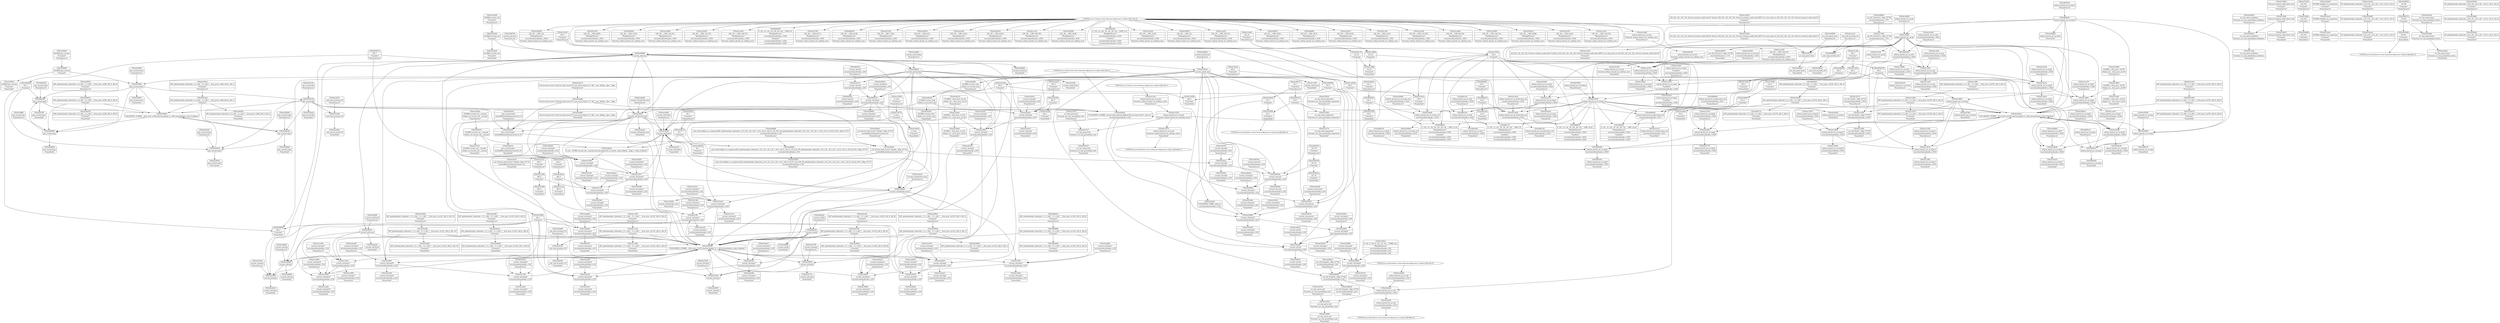 digraph {
	CE0x4c4b940 [shape=record,shape=Mrecord,label="{CE0x4c4b940|_call_void_lockdep_rcu_suspicious(i8*_getelementptr_inbounds_(_25_x_i8_,_25_x_i8_*_.str3,_i32_0,_i32_0),_i32_218,_i8*_getelementptr_inbounds_(_45_x_i8_,_45_x_i8_*_.str12,_i32_0,_i32_0))_#10,_!dbg_!27727|security/selinux/hooks.c,218|*SummSink*}"]
	CE0x4c2b620 [shape=record,shape=Mrecord,label="{CE0x4c2b620|i32_3|*Constant*|*SummSource*}"]
	"CONST[source:0(mediator),value:0(static)][purpose:{operation}][SnkIdx:3]"
	CE0x4bfcc70 [shape=record,shape=Mrecord,label="{CE0x4bfcc70|4:_i32,_12:_i32,_16:_i32,_20:_i32,_:_CME_4,8_|*MultipleSource*|security/selinux/hooks.c,3529|*LoadInst*|security/selinux/hooks.c,3520|security/selinux/hooks.c,3520}"]
	CE0x4c5eaf0 [shape=record,shape=Mrecord,label="{CE0x4c5eaf0|current_sid:tmp20|security/selinux/hooks.c,218|*SummSink*}"]
	CE0x4c24a70 [shape=record,shape=Mrecord,label="{CE0x4c24a70|current_sid:if.then|*SummSink*}"]
	CE0x4c14b10 [shape=record,shape=Mrecord,label="{CE0x4c14b10|i32_(i32,_i32,_i16,_i32,_%struct.common_audit_data*)*_bitcast_(i32_(i32,_i32,_i16,_i32,_%struct.common_audit_data.495*)*_avc_has_perm_to_i32_(i32,_i32,_i16,_i32,_%struct.common_audit_data*)*)|*Constant*|*SummSource*}"]
	CE0x4c22aa0 [shape=record,shape=Mrecord,label="{CE0x4c22aa0|GLOBAL:__llvm_gcov_ctr125|Global_var:__llvm_gcov_ctr125}"]
	CE0x4c11fd0 [shape=record,shape=Mrecord,label="{CE0x4c11fd0|current_sid:tmp17|security/selinux/hooks.c,218}"]
	CE0x4bfe530 [shape=record,shape=Mrecord,label="{CE0x4bfe530|current_sid:tobool|security/selinux/hooks.c,218}"]
	CE0x4c1d150 [shape=record,shape=Mrecord,label="{CE0x4c1d150|selinux_kernel_act_as:tmp4|security/selinux/hooks.c,3528}"]
	CE0x4c4b420 [shape=record,shape=Mrecord,label="{CE0x4c4b420|i8_1|*Constant*|*SummSink*}"]
	CE0x4c23410 [shape=record,shape=Mrecord,label="{CE0x4c23410|current_sid:tmp8|security/selinux/hooks.c,218|*SummSink*}"]
	CE0x4c54bc0 [shape=record,shape=Mrecord,label="{CE0x4c54bc0|current_sid:sid|security/selinux/hooks.c,220|*SummSink*}"]
	CE0x4c16a30 [shape=record,shape=Mrecord,label="{CE0x4c16a30|i64*_getelementptr_inbounds_(_5_x_i64_,_5_x_i64_*___llvm_gcov_ctr276,_i64_0,_i64_0)|*Constant*|*SummSink*}"]
	CE0x4c1d340 [shape=record,shape=Mrecord,label="{CE0x4c1d340|selinux_kernel_act_as:tmp4|security/selinux/hooks.c,3528|*SummSource*}"]
	"CONST[source:1(input),value:2(dynamic)][purpose:{subject}][SrcIdx:3]"
	CE0x4bfd340 [shape=record,shape=Mrecord,label="{CE0x4bfd340|get_current:tmp1}"]
	CE0x4c12f20 [shape=record,shape=Mrecord,label="{CE0x4c12f20|i64*_getelementptr_inbounds_(_5_x_i64_,_5_x_i64_*___llvm_gcov_ctr276,_i64_0,_i64_4)|*Constant*}"]
	CE0x4c2d950 [shape=record,shape=Mrecord,label="{CE0x4c2d950|current_sid:tmp3|*SummSink*}"]
	CE0x4c13600 [shape=record,shape=Mrecord,label="{CE0x4c13600|selinux_kernel_act_as:tmp10|security/selinux/hooks.c,3534}"]
	CE0x4c18c00 [shape=record,shape=Mrecord,label="{CE0x4c18c00|128:_i8*,_:_CRE_52,56_|*MultipleSource*|security/selinux/hooks.c,3520|Function::selinux_kernel_act_as&Arg::new::}"]
	CE0x4c14980 [shape=record,shape=Mrecord,label="{CE0x4c14980|selinux_kernel_act_as:call1|security/selinux/hooks.c,3524|*SummSink*}"]
	CE0x4c08870 [shape=record,shape=Mrecord,label="{CE0x4c08870|128:_i8*,_:_CRE_0,4_|*MultipleSource*|security/selinux/hooks.c,3520|Function::selinux_kernel_act_as&Arg::new::}"]
	CE0x4c1af10 [shape=record,shape=Mrecord,label="{CE0x4c1af10|128:_i8*,_:_CRE_104,112_|*MultipleSource*|security/selinux/hooks.c,3520|Function::selinux_kernel_act_as&Arg::new::}"]
	CE0x4bfea30 [shape=record,shape=Mrecord,label="{CE0x4bfea30|current_sid:bb}"]
	CE0x4c06f70 [shape=record,shape=Mrecord,label="{CE0x4c06f70|128:_i8*,_:_CRE_56,64_|*MultipleSource*|security/selinux/hooks.c,3520|Function::selinux_kernel_act_as&Arg::new::}"]
	CE0x69287c0 [shape=record,shape=Mrecord,label="{CE0x69287c0|i64_1|*Constant*|*SummSource*}"]
	CE0x4c60230 [shape=record,shape=Mrecord,label="{CE0x4c60230|i32_78|*Constant*}"]
	CE0x4c28a60 [shape=record,shape=Mrecord,label="{CE0x4c28a60|current_sid:land.lhs.true|*SummSource*}"]
	CE0x610ced0 [shape=record,shape=Mrecord,label="{CE0x610ced0|i64*_getelementptr_inbounds_(_5_x_i64_,_5_x_i64_*___llvm_gcov_ctr276,_i64_0,_i64_0)|*Constant*|*SummSource*}"]
	CE0x4c24180 [shape=record,shape=Mrecord,label="{CE0x4c24180|i64_0|*Constant*}"]
	CE0x4bfcfa0 [shape=record,shape=Mrecord,label="{CE0x4bfcfa0|current_sid:call|security/selinux/hooks.c,218|*SummSink*}"]
	CE0x4c23960 [shape=record,shape=Mrecord,label="{CE0x4c23960|i64_1|*Constant*}"]
	CE0x4c50ba0 [shape=record,shape=Mrecord,label="{CE0x4c50ba0|current_sid:tmp9|security/selinux/hooks.c,218|*SummSource*}"]
	CE0x4c21670 [shape=record,shape=Mrecord,label="{CE0x4c21670|selinux_kernel_act_as:secid|Function::selinux_kernel_act_as&Arg::secid::|*SummSink*}"]
	CE0x4bf98a0 [shape=record,shape=Mrecord,label="{CE0x4bf98a0|selinux_kernel_act_as:keycreate_sid|security/selinux/hooks.c,3531|*SummSource*}"]
	CE0x4c26c20 [shape=record,shape=Mrecord,label="{CE0x4c26c20|current_sid:tmp1|*SummSink*}"]
	CE0x4c4f420 [shape=record,shape=Mrecord,label="{CE0x4c4f420|current_sid:tobool1|security/selinux/hooks.c,218|*SummSource*}"]
	CE0x4c2c770 [shape=record,shape=Mrecord,label="{CE0x4c2c770|selinux_kernel_act_as:tmp8|security/selinux/hooks.c,3529|*SummSink*}"]
	CE0x4c1c4a0 [shape=record,shape=Mrecord,label="{CE0x4c1c4a0|selinux_kernel_act_as:cmp|security/selinux/hooks.c,3528|*SummSource*}"]
	CE0x4c4d8d0 [shape=record,shape=Mrecord,label="{CE0x4c4d8d0|current_sid:tmp}"]
	CE0x4c22920 [shape=record,shape=Mrecord,label="{CE0x4c22920|current_sid:tmp5|security/selinux/hooks.c,218}"]
	CE0x4c00860 [shape=record,shape=Mrecord,label="{CE0x4c00860|current_sid:tobool|security/selinux/hooks.c,218|*SummSink*}"]
	CE0x4c08430 [shape=record,shape=Mrecord,label="{CE0x4c08430|avc_has_perm:auditdata|Function::avc_has_perm&Arg::auditdata::|*SummSource*}"]
	CE0x4c5e950 [shape=record,shape=Mrecord,label="{CE0x4c5e950|current_sid:tmp20|security/selinux/hooks.c,218|*SummSource*}"]
	CE0x4c1fde0 [shape=record,shape=Mrecord,label="{CE0x4c1fde0|current_sid:tmp14|security/selinux/hooks.c,218}"]
	CE0x4c136e0 [shape=record,shape=Mrecord,label="{CE0x4c136e0|selinux_kernel_act_as:tmp10|security/selinux/hooks.c,3534|*SummSink*}"]
	CE0x4c2e0e0 [shape=record,shape=Mrecord,label="{CE0x4c2e0e0|get_current:tmp4|./arch/x86/include/asm/current.h,14}"]
	CE0x4bf4f60 [shape=record,shape=Mrecord,label="{CE0x4bf4f60|128:_i8*,_:_CRE_28,32_|*MultipleSource*|security/selinux/hooks.c,3520|Function::selinux_kernel_act_as&Arg::new::}"]
	CE0x5fdb110 [shape=record,shape=Mrecord,label="{CE0x5fdb110|selinux_kernel_act_as:tmp1}"]
	CE0x4c06940 [shape=record,shape=Mrecord,label="{CE0x4c06940|_ret_i32_%tmp24,_!dbg_!27742|security/selinux/hooks.c,220}"]
	CE0x4c60b30 [shape=record,shape=Mrecord,label="{CE0x4c60b30|current_sid:tmp21|security/selinux/hooks.c,218|*SummSource*}"]
	CE0x4bfdeb0 [shape=record,shape=Mrecord,label="{CE0x4bfdeb0|get_current:tmp4|./arch/x86/include/asm/current.h,14|*SummSource*}"]
	CE0x4c27b50 [shape=record,shape=Mrecord,label="{CE0x4c27b50|current_sid:tmp3}"]
	CE0x4c068b0 [shape=record,shape=Mrecord,label="{CE0x4c068b0|current_sid:entry|*SummSink*}"]
	CE0x4c1ce40 [shape=record,shape=Mrecord,label="{CE0x4c1ce40|selinux_kernel_act_as:cmp|security/selinux/hooks.c,3528|*SummSink*}"]
	CE0x4c12bc0 [shape=record,shape=Mrecord,label="{CE0x4c12bc0|selinux_kernel_act_as:sockcreate_sid|security/selinux/hooks.c,3532|*SummSource*}"]
	CE0x4c2c700 [shape=record,shape=Mrecord,label="{CE0x4c2c700|selinux_kernel_act_as:tmp8|security/selinux/hooks.c,3529|*SummSource*}"]
	CE0x4c5fec0 [shape=record,shape=Mrecord,label="{CE0x4c5fec0|_ret_%struct.task_struct*_%tmp4,_!dbg_!27714|./arch/x86/include/asm/current.h,14|*SummSink*}"]
	CE0x4c1ddc0 [shape=record,shape=Mrecord,label="{CE0x4c1ddc0|selinux_kernel_act_as:security|security/selinux/hooks.c,3520|*SummSink*}"]
	CE0x4c1d600 [shape=record,shape=Mrecord,label="{CE0x4c1d600|%struct.common_audit_data*_null|*Constant*|*SummSource*}"]
	CE0x4c2bf60 [shape=record,shape=Mrecord,label="{CE0x4c2bf60|i32_4|*Constant*|*SummSource*}"]
	CE0x4c51690 [shape=record,shape=Mrecord,label="{CE0x4c51690|i64_5|*Constant*|*SummSink*}"]
	CE0x4c21010 [shape=record,shape=Mrecord,label="{CE0x4c21010|current_sid:tmp10|security/selinux/hooks.c,218|*SummSource*}"]
	CE0x4c30610 [shape=record,shape=Mrecord,label="{CE0x4c30610|current_sid:security|security/selinux/hooks.c,218|*SummSink*}"]
	CE0x4c19d50 [shape=record,shape=Mrecord,label="{CE0x4c19d50|i64_0|*Constant*|*SummSink*}"]
	CE0x4c1e130 [shape=record,shape=Mrecord,label="{CE0x4c1e130|selinux_kernel_act_as:tmp3|security/selinux/hooks.c,3520}"]
	CE0x4bfd090 [shape=record,shape=Mrecord,label="{CE0x4bfd090|i32_0|*Constant*}"]
	CE0x4c5f6a0 [shape=record,shape=Mrecord,label="{CE0x4c5f6a0|GLOBAL:get_current|*Constant*|*SummSource*}"]
	CE0x4c28ff0 [shape=record,shape=Mrecord,label="{CE0x4c28ff0|get_current:tmp|*SummSource*}"]
	CE0x4c8dbf0 [shape=record,shape=Mrecord,label="{CE0x4c8dbf0|i64_1|*Constant*}"]
	CE0x4c1d670 [shape=record,shape=Mrecord,label="{CE0x4c1d670|%struct.common_audit_data*_null|*Constant*|*SummSink*}"]
	CE0x4c00b60 [shape=record,shape=Mrecord,label="{CE0x4c00b60|i64_2|*Constant*}"]
	CE0x4c059b0 [shape=record,shape=Mrecord,label="{CE0x4c059b0|selinux_kernel_act_as:tmp}"]
	CE0x4c6b180 [shape=record,shape=Mrecord,label="{CE0x4c6b180|GLOBAL:current_task|Global_var:current_task}"]
	"CONST[source:1(input),value:2(dynamic)][purpose:{object}][SrcIdx:1]"
	CE0x4c4d9b0 [shape=record,shape=Mrecord,label="{CE0x4c4d9b0|current_sid:tmp|*SummSource*}"]
	CE0x4c217a0 [shape=record,shape=Mrecord,label="{CE0x4c217a0|avc_has_perm:tsid|Function::avc_has_perm&Arg::tsid::}"]
	CE0x4c53100 [shape=record,shape=Mrecord,label="{CE0x4c53100|i32_218|*Constant*|*SummSource*}"]
	CE0x4c04ae0 [shape=record,shape=Mrecord,label="{CE0x4c04ae0|avc_has_perm:entry|*SummSink*}"]
	CE0x4c48aa0 [shape=record,shape=Mrecord,label="{CE0x4c48aa0|0:_i8,_:_GCMR_current_sid.__warned_internal_global_i8_0,_section_.data.unlikely_,_align_1:_elem_0:default:}"]
	CE0x4c6b550 [shape=record,shape=Mrecord,label="{CE0x4c6b550|i64*_getelementptr_inbounds_(_2_x_i64_,_2_x_i64_*___llvm_gcov_ctr98,_i64_0,_i64_0)|*Constant*|*SummSink*}"]
	CE0x4c07430 [shape=record,shape=Mrecord,label="{CE0x4c07430|selinux_kernel_act_as:new|Function::selinux_kernel_act_as&Arg::new::|*SummSink*}"]
	CE0x4c1d830 [shape=record,shape=Mrecord,label="{CE0x4c1d830|selinux_kernel_act_as:security|security/selinux/hooks.c,3520|*SummSource*}"]
	CE0x4c18a70 [shape=record,shape=Mrecord,label="{CE0x4c18a70|128:_i8*,_:_CRE_48,52_|*MultipleSource*|security/selinux/hooks.c,3520|Function::selinux_kernel_act_as&Arg::new::}"]
	CE0x4c05a20 [shape=record,shape=Mrecord,label="{CE0x4c05a20|COLLAPSED:_GCMRE___llvm_gcov_ctr276_internal_global_5_x_i64_zeroinitializer:_elem_0:default:}"]
	CE0x4c4e5a0 [shape=record,shape=Mrecord,label="{CE0x4c4e5a0|current_sid:tmp15|security/selinux/hooks.c,218}"]
	CE0x4c5f2d0 [shape=record,shape=Mrecord,label="{CE0x4c5f2d0|current_sid:call4|security/selinux/hooks.c,218|*SummSink*}"]
	CE0x610ce60 [shape=record,shape=Mrecord,label="{CE0x610ce60|i64*_getelementptr_inbounds_(_5_x_i64_,_5_x_i64_*___llvm_gcov_ctr276,_i64_0,_i64_0)|*Constant*}"]
	CE0x4c50cd0 [shape=record,shape=Mrecord,label="{CE0x4c50cd0|current_sid:tmp9|security/selinux/hooks.c,218|*SummSink*}"]
	CE0x4c11df0 [shape=record,shape=Mrecord,label="{CE0x4c11df0|i64*_getelementptr_inbounds_(_11_x_i64_,_11_x_i64_*___llvm_gcov_ctr125,_i64_0,_i64_9)|*Constant*|*SummSource*}"]
	CE0x4c13b70 [shape=record,shape=Mrecord,label="{CE0x4c13b70|selinux_kernel_act_as:tmp11|security/selinux/hooks.c,3534}"]
	CE0x4c16bd0 [shape=record,shape=Mrecord,label="{CE0x4c16bd0|selinux_kernel_act_as:tmp7|security/selinux/hooks.c,3528}"]
	CE0x4c2da10 [shape=record,shape=Mrecord,label="{CE0x4c2da10|_call_void_mcount()_#3}"]
	CE0x4c54530 [shape=record,shape=Mrecord,label="{CE0x4c54530|current_sid:tmp23|security/selinux/hooks.c,218|*SummSink*}"]
	CE0x4c5eec0 [shape=record,shape=Mrecord,label="{CE0x4c5eec0|current_sid:call4|security/selinux/hooks.c,218}"]
	CE0x4c04570 [shape=record,shape=Mrecord,label="{CE0x4c04570|avc_has_perm:entry}"]
	CE0x4c4ce60 [shape=record,shape=Mrecord,label="{CE0x4c4ce60|current_sid:tmp16|security/selinux/hooks.c,218|*SummSource*}"]
	CE0x4c07ae0 [shape=record,shape=Mrecord,label="{CE0x4c07ae0|i64*_getelementptr_inbounds_(_2_x_i64_,_2_x_i64_*___llvm_gcov_ctr98,_i64_0,_i64_1)|*Constant*}"]
	CE0x4c2bb80 [shape=record,shape=Mrecord,label="{CE0x4c2bb80|selinux_kernel_act_as:create_sid|security/selinux/hooks.c,3530|*SummSource*}"]
	CE0x4bfc3a0 [shape=record,shape=Mrecord,label="{CE0x4bfc3a0|selinux_kernel_act_as:sid2|security/selinux/hooks.c,3529|*SummSource*}"]
	CE0x4c09be0 [shape=record,shape=Mrecord,label="{CE0x4c09be0|_ret_i32_%tmp24,_!dbg_!27742|security/selinux/hooks.c,220|*SummSource*}"]
	CE0x4c5f820 [shape=record,shape=Mrecord,label="{CE0x4c5f820|GLOBAL:get_current|*Constant*|*SummSink*}"]
	CE0x4c07f50 [shape=record,shape=Mrecord,label="{CE0x4c07f50|get_current:tmp1|*SummSink*}"]
	CE0x4c1b7e0 [shape=record,shape=Mrecord,label="{CE0x4c1b7e0|selinux_kernel_act_as:bb|*SummSink*}"]
	CE0x4c17460 [shape=record,shape=Mrecord,label="{CE0x4c17460|_ret_i32_%retval.0,_!dbg_!27728|security/selinux/avc.c,775}"]
	CE0x4c52e40 [shape=record,shape=Mrecord,label="{CE0x4c52e40|GLOBAL:lockdep_rcu_suspicious|*Constant*|*SummSink*}"]
	CE0x4c19e60 [shape=record,shape=Mrecord,label="{CE0x4c19e60|selinux_kernel_act_as:tmp6|security/selinux/hooks.c,3528}"]
	CE0x4c01cb0 [shape=record,shape=Mrecord,label="{CE0x4c01cb0|128:_i8*,_:_CRE_16,20_|*MultipleSource*|security/selinux/hooks.c,3520|Function::selinux_kernel_act_as&Arg::new::}"]
	CE0x4c5fbe0 [shape=record,shape=Mrecord,label="{CE0x4c5fbe0|_ret_%struct.task_struct*_%tmp4,_!dbg_!27714|./arch/x86/include/asm/current.h,14|*SummSource*}"]
	CE0x4c602a0 [shape=record,shape=Mrecord,label="{CE0x4c602a0|i32_78|*Constant*|*SummSink*}"]
	CE0x4c52a50 [shape=record,shape=Mrecord,label="{CE0x4c52a50|i8*_getelementptr_inbounds_(_25_x_i8_,_25_x_i8_*_.str3,_i32_0,_i32_0)|*Constant*|*SummSource*}"]
	CE0x4c19940 [shape=record,shape=Mrecord,label="{CE0x4c19940|GLOBAL:__llvm_gcov_ctr276|Global_var:__llvm_gcov_ctr276|*SummSource*}"]
	CE0x4c55890 [shape=record,shape=Mrecord,label="{CE0x4c55890|current_sid:tmp24|security/selinux/hooks.c,220}"]
	CE0x4c04800 [shape=record,shape=Mrecord,label="{CE0x4c04800|avc_has_perm:entry|*SummSource*}"]
	CE0x4c26420 [shape=record,shape=Mrecord,label="{CE0x4c26420|current_sid:tmp6|security/selinux/hooks.c,218}"]
	CE0x6928750 [shape=record,shape=Mrecord,label="{CE0x6928750|i64_1|*Constant*}"]
	CE0x4c4db70 [shape=record,shape=Mrecord,label="{CE0x4c4db70|get_current:tmp4|./arch/x86/include/asm/current.h,14|*SummSink*}"]
	CE0x4c08c40 [shape=record,shape=Mrecord,label="{CE0x4c08c40|selinux_kernel_act_as:tmp6|security/selinux/hooks.c,3528|*SummSink*}"]
	CE0x4c514e0 [shape=record,shape=Mrecord,label="{CE0x4c514e0|current_sid:tmp10|security/selinux/hooks.c,218}"]
	CE0x4bff230 [shape=record,shape=Mrecord,label="{CE0x4bff230|4:_i32,_12:_i32,_16:_i32,_20:_i32,_:_CME_20,24_|*MultipleSource*|security/selinux/hooks.c,3529|*LoadInst*|security/selinux/hooks.c,3520|security/selinux/hooks.c,3520}"]
	CE0x4c212f0 [shape=record,shape=Mrecord,label="{CE0x4c212f0|current_sid:tmp11|security/selinux/hooks.c,218}"]
	CE0x4c1ea90 [shape=record,shape=Mrecord,label="{CE0x4c1ea90|128:_i8*,_:_CRE_152,160_|*MultipleSource*|security/selinux/hooks.c,3520|Function::selinux_kernel_act_as&Arg::new::}"]
	CE0x4c04ba0 [shape=record,shape=Mrecord,label="{CE0x4c04ba0|_call_void_mcount()_#3|*SummSink*}"]
	CE0x4c1b2f0 [shape=record,shape=Mrecord,label="{CE0x4c1b2f0|selinux_kernel_act_as:call|security/selinux/hooks.c,3521|*SummSink*}"]
	CE0x4bfd880 [shape=record,shape=Mrecord,label="{CE0x4bfd880|i64*_getelementptr_inbounds_(_11_x_i64_,_11_x_i64_*___llvm_gcov_ctr125,_i64_0,_i64_6)|*Constant*}"]
	CE0x4c1a130 [shape=record,shape=Mrecord,label="{CE0x4c1a130|selinux_kernel_act_as:tmp5|security/selinux/hooks.c,3528|*SummSource*}"]
	CE0x4c2c690 [shape=record,shape=Mrecord,label="{CE0x4c2c690|selinux_kernel_act_as:tmp8|security/selinux/hooks.c,3529}"]
	CE0x4c4ebe0 [shape=record,shape=Mrecord,label="{CE0x4c4ebe0|i64*_getelementptr_inbounds_(_11_x_i64_,_11_x_i64_*___llvm_gcov_ctr125,_i64_0,_i64_0)|*Constant*}"]
	CE0x4c1dfd0 [shape=record,shape=Mrecord,label="{CE0x4c1dfd0|selinux_kernel_act_as:tmp2|*LoadInst*|security/selinux/hooks.c,3520|*SummSource*}"]
	CE0x4c4ed50 [shape=record,shape=Mrecord,label="{CE0x4c4ed50|i64*_getelementptr_inbounds_(_11_x_i64_,_11_x_i64_*___llvm_gcov_ctr125,_i64_0,_i64_0)|*Constant*|*SummSource*}"]
	CE0x4c4dd00 [shape=record,shape=Mrecord,label="{CE0x4c4dd00|%struct.task_struct*_(%struct.task_struct**)*_asm_movq_%gs:$_1:P_,$0_,_r,im,_dirflag_,_fpsr_,_flags_|*SummSink*}"]
	CE0x4bfc330 [shape=record,shape=Mrecord,label="{CE0x4bfc330|selinux_kernel_act_as:sid2|security/selinux/hooks.c,3529}"]
	CE0x4c269e0 [shape=record,shape=Mrecord,label="{CE0x4c269e0|i64*_getelementptr_inbounds_(_11_x_i64_,_11_x_i64_*___llvm_gcov_ctr125,_i64_0,_i64_1)|*Constant*}"]
	CE0x4c5f9b0 [shape=record,shape=Mrecord,label="{CE0x4c5f9b0|get_current:entry}"]
	CE0x4c19ce0 [shape=record,shape=Mrecord,label="{CE0x4c19ce0|i64_0|*Constant*|*SummSource*}"]
	CE0x4bfb080 [shape=record,shape=Mrecord,label="{CE0x4bfb080|i32_5|*Constant*|*SummSource*}"]
	CE0x4c1f2d0 [shape=record,shape=Mrecord,label="{CE0x4c1f2d0|%struct.common_audit_data*_null|*Constant*}"]
	CE0x4c29190 [shape=record,shape=Mrecord,label="{CE0x4c29190|current_sid:tmp7|security/selinux/hooks.c,218}"]
	CE0x4c5fa60 [shape=record,shape=Mrecord,label="{CE0x4c5fa60|get_current:entry|*SummSource*}"]
	CE0x4c48db0 [shape=record,shape=Mrecord,label="{CE0x4c48db0|get_current:tmp2|*SummSink*}"]
	CE0x4c1cf20 [shape=record,shape=Mrecord,label="{CE0x4c1cf20|i64_2|*Constant*|*SummSink*}"]
	CE0x4c19340 [shape=record,shape=Mrecord,label="{CE0x4c19340|i1_true|*Constant*|*SummSource*}"]
	CE0x4c4de80 [shape=record,shape=Mrecord,label="{CE0x4c4de80|%struct.task_struct*_(%struct.task_struct**)*_asm_movq_%gs:$_1:P_,$0_,_r,im,_dirflag_,_fpsr_,_flags_}"]
	CE0x4c06170 [shape=record,shape=Mrecord,label="{CE0x4c06170|i32_1|*Constant*|*SummSource*}"]
	CE0x4c22100 [shape=record,shape=Mrecord,label="{CE0x4c22100|current_sid:tmp6|security/selinux/hooks.c,218|*SummSource*}"]
	CE0x4c5df40 [shape=record,shape=Mrecord,label="{CE0x4c5df40|current_sid:tmp19|security/selinux/hooks.c,218}"]
	CE0x4c28240 [shape=record,shape=Mrecord,label="{CE0x4c28240|current_sid:tmp7|security/selinux/hooks.c,218|*SummSink*}"]
	CE0x4c05eb0 [shape=record,shape=Mrecord,label="{CE0x4c05eb0|avc_has_perm:tclass|Function::avc_has_perm&Arg::tclass::|*SummSink*}"]
	CE0x4c26e80 [shape=record,shape=Mrecord,label="{CE0x4c26e80|GLOBAL:current_task|Global_var:current_task|*SummSink*}"]
	CE0x4c53a50 [shape=record,shape=Mrecord,label="{CE0x4c53a50|_call_void_mcount()_#3}"]
	CE0x4c1ad80 [shape=record,shape=Mrecord,label="{CE0x4c1ad80|128:_i8*,_:_CRE_96,104_|*MultipleSource*|security/selinux/hooks.c,3520|Function::selinux_kernel_act_as&Arg::new::}"]
	CE0x4c4ab60 [shape=record,shape=Mrecord,label="{CE0x4c4ab60|current_sid:tmp12|security/selinux/hooks.c,218}"]
	CE0x4c308b0 [shape=record,shape=Mrecord,label="{CE0x4c308b0|current_sid:tmp22|security/selinux/hooks.c,218}"]
	CE0x4c242c0 [shape=record,shape=Mrecord,label="{CE0x4c242c0|current_sid:tmp4|security/selinux/hooks.c,218|*SummSink*}"]
	CE0x4c18280 [shape=record,shape=Mrecord,label="{CE0x4c18280|128:_i8*,_:_CRE_144,152_|*MultipleSource*|security/selinux/hooks.c,3520|Function::selinux_kernel_act_as&Arg::new::}"]
	CE0x4c60640 [shape=record,shape=Mrecord,label="{CE0x4c60640|current_sid:cred|security/selinux/hooks.c,218|*SummSink*}"]
	CE0x5919ac0 [shape=record,shape=Mrecord,label="{CE0x5919ac0|128:_i8*,_:_CRE_80,88_|*MultipleSource*|security/selinux/hooks.c,3520|Function::selinux_kernel_act_as&Arg::new::}"]
	CE0x4c28370 [shape=record,shape=Mrecord,label="{CE0x4c28370|GLOBAL:current_sid.__warned|Global_var:current_sid.__warned}"]
	CE0x4c2b900 [shape=record,shape=Mrecord,label="{CE0x4c2b900|selinux_kernel_act_as:create_sid|security/selinux/hooks.c,3530|*SummSink*}"]
	CE0x4c55da0 [shape=record,shape=Mrecord,label="{CE0x4c55da0|get_current:bb|*SummSink*}"]
	CE0x4c02c50 [shape=record,shape=Mrecord,label="{CE0x4c02c50|128:_i8*,_:_CRE_44,48_|*MultipleSource*|security/selinux/hooks.c,3520|Function::selinux_kernel_act_as&Arg::new::}"]
	CE0x4c082e0 [shape=record,shape=Mrecord,label="{CE0x4c082e0|avc_has_perm:auditdata|Function::avc_has_perm&Arg::auditdata::}"]
	CE0x4c52dd0 [shape=record,shape=Mrecord,label="{CE0x4c52dd0|GLOBAL:lockdep_rcu_suspicious|*Constant*|*SummSource*}"]
	"CONST[source:0(mediator),value:2(dynamic)][purpose:{subject}][SnkIdx:0]"
	CE0x4bfdae0 [shape=record,shape=Mrecord,label="{CE0x4bfdae0|i64*_getelementptr_inbounds_(_11_x_i64_,_11_x_i64_*___llvm_gcov_ctr125,_i64_0,_i64_6)|*Constant*|*SummSource*}"]
	CE0x4c194c0 [shape=record,shape=Mrecord,label="{CE0x4c194c0|i1_true|*Constant*|*SummSink*}"]
	CE0x4c543b0 [shape=record,shape=Mrecord,label="{CE0x4c543b0|current_sid:tmp23|security/selinux/hooks.c,218|*SummSource*}"]
	CE0x4c06e90 [shape=record,shape=Mrecord,label="{CE0x4c06e90|i64*_getelementptr_inbounds_(_2_x_i64_,_2_x_i64_*___llvm_gcov_ctr98,_i64_0,_i64_1)|*Constant*|*SummSink*}"]
	CE0x4c05040 [shape=record,shape=Mrecord,label="{CE0x4c05040|i8*_getelementptr_inbounds_(_45_x_i8_,_45_x_i8_*_.str12,_i32_0,_i32_0)|*Constant*|*SummSource*}"]
	CE0x4c13270 [shape=record,shape=Mrecord,label="{CE0x4c13270|i64*_getelementptr_inbounds_(_5_x_i64_,_5_x_i64_*___llvm_gcov_ctr276,_i64_0,_i64_4)|*Constant*|*SummSink*}"]
	CE0x4c11f60 [shape=record,shape=Mrecord,label="{CE0x4c11f60|i64*_getelementptr_inbounds_(_11_x_i64_,_11_x_i64_*___llvm_gcov_ctr125,_i64_0,_i64_9)|*Constant*|*SummSink*}"]
	"CONST[source:2(external),value:2(dynamic)][purpose:{subject}][SrcIdx:2]"
	CE0x4c12690 [shape=record,shape=Mrecord,label="{CE0x4c12690|current_sid:tmp18|security/selinux/hooks.c,218}"]
	CE0x4c04c40 [shape=record,shape=Mrecord,label="{CE0x4c04c40|selinux_kernel_act_as:new|Function::selinux_kernel_act_as&Arg::new::}"]
	CE0x4c2ecb0 [shape=record,shape=Mrecord,label="{CE0x4c2ecb0|i64_3|*Constant*|*SummSink*}"]
	CE0x4bfb330 [shape=record,shape=Mrecord,label="{CE0x4bfb330|selinux_kernel_act_as:sockcreate_sid|security/selinux/hooks.c,3532|*SummSink*}"]
	CE0x4c1fbd0 [shape=record,shape=Mrecord,label="{CE0x4c1fbd0|current_sid:tmp13|security/selinux/hooks.c,218|*SummSink*}"]
	CE0x4bfbd60 [shape=record,shape=Mrecord,label="{CE0x4bfbd60|selinux_kernel_act_as:tmp9|security/selinux/hooks.c,3529}"]
	CE0x4c8db60 [shape=record,shape=Mrecord,label="{CE0x4c8db60|get_current:tmp|*SummSink*}"]
	CE0x4c4d110 [shape=record,shape=Mrecord,label="{CE0x4c4d110|i8_1|*Constant*}"]
	CE0x4bff2a0 [shape=record,shape=Mrecord,label="{CE0x4bff2a0|4:_i32,_12:_i32,_16:_i32,_20:_i32,_:_CME_12,16_|*MultipleSource*|security/selinux/hooks.c,3529|*LoadInst*|security/selinux/hooks.c,3520|security/selinux/hooks.c,3520}"]
	CE0x5fdb280 [shape=record,shape=Mrecord,label="{CE0x5fdb280|selinux_kernel_act_as:tmp1|*SummSink*}"]
	CE0x4bfd660 [shape=record,shape=Mrecord,label="{CE0x4bfd660|get_current:tmp}"]
	CE0x4bfd750 [shape=record,shape=Mrecord,label="{CE0x4bfd750|current_sid:tmp12|security/selinux/hooks.c,218|*SummSink*}"]
	CE0x4c1a3c0 [shape=record,shape=Mrecord,label="{CE0x4c1a3c0|128:_i8*,_:_CRE_120,128_|*MultipleSource*|security/selinux/hooks.c,3520|Function::selinux_kernel_act_as&Arg::new::}"]
	CE0x4c14170 [shape=record,shape=Mrecord,label="{CE0x4c14170|_ret_i32_%call1,_!dbg_!27735|security/selinux/hooks.c,3534|*SummSource*}"]
	CE0x69288a0 [shape=record,shape=Mrecord,label="{CE0x69288a0|_call_void_mcount()_#3}"]
	CE0x4c2f340 [shape=record,shape=Mrecord,label="{CE0x4c2f340|current_sid:if.then}"]
	CE0x4c15ec0 [shape=record,shape=Mrecord,label="{CE0x4c15ec0|i32_0|*Constant*|*SummSink*}"]
	CE0x4c09130 [shape=record,shape=Mrecord,label="{CE0x4c09130|avc_has_perm:tsid|Function::avc_has_perm&Arg::tsid::|*SummSink*}"]
	CE0x4c4fc00 [shape=record,shape=Mrecord,label="{CE0x4c4fc00|current_sid:do.body|*SummSink*}"]
	CE0x4c2b790 [shape=record,shape=Mrecord,label="{CE0x4c2b790|i32_3|*Constant*|*SummSink*}"]
	CE0x4c1c8c0 [shape=record,shape=Mrecord,label="{CE0x4c1c8c0|i64_2|*Constant*}"]
	CE0x4c605a0 [shape=record,shape=Mrecord,label="{CE0x4c605a0|current_sid:cred|security/selinux/hooks.c,218|*SummSource*}"]
	CE0x4c300e0 [shape=record,shape=Mrecord,label="{CE0x4c300e0|current_sid:do.end}"]
	CE0x4c143f0 [shape=record,shape=Mrecord,label="{CE0x4c143f0|current_sid:do.end|*SummSink*}"]
	CE0x4bfcf30 [shape=record,shape=Mrecord,label="{CE0x4bfcf30|current_sid:call|security/selinux/hooks.c,218|*SummSource*}"]
	CE0x4c4b2c0 [shape=record,shape=Mrecord,label="{CE0x4c4b2c0|i8_1|*Constant*|*SummSource*}"]
	CE0x4c16b60 [shape=record,shape=Mrecord,label="{CE0x4c16b60|selinux_kernel_act_as:bb|*SummSource*}"]
	CE0x4c25690 [shape=record,shape=Mrecord,label="{CE0x4c25690|current_sid:tmp2}"]
	CE0x4c4fe80 [shape=record,shape=Mrecord,label="{CE0x4c4fe80|current_sid:if.end|*SummSource*}"]
	CE0x4c1d030 [shape=record,shape=Mrecord,label="{CE0x4c1d030|i64_0|*Constant*}"]
	"CONST[source:0(mediator),value:2(dynamic)][purpose:{subject}][SrcIdx:4]"
	CE0x4c5e6f0 [shape=record,shape=Mrecord,label="{CE0x4c5e6f0|i64*_getelementptr_inbounds_(_11_x_i64_,_11_x_i64_*___llvm_gcov_ctr125,_i64_0,_i64_10)|*Constant*|*SummSink*}"]
	CE0x4c1caf0 [shape=record,shape=Mrecord,label="{CE0x4c1caf0|selinux_kernel_act_as:cmp|security/selinux/hooks.c,3528}"]
	CE0x4c12a00 [shape=record,shape=Mrecord,label="{CE0x4c12a00|current_sid:tmp18|security/selinux/hooks.c,218|*SummSink*}"]
	CE0x4c15e50 [shape=record,shape=Mrecord,label="{CE0x4c15e50|i32_0|*Constant*|*SummSource*}"]
	CE0x4c24b60 [shape=record,shape=Mrecord,label="{CE0x4c24b60|current_sid:do.body|*SummSource*}"]
	CE0x4c52ae0 [shape=record,shape=Mrecord,label="{CE0x4c52ae0|i8*_getelementptr_inbounds_(_25_x_i8_,_25_x_i8_*_.str3,_i32_0,_i32_0)|*Constant*|*SummSink*}"]
	CE0x4c5f400 [shape=record,shape=Mrecord,label="{CE0x4c5f400|GLOBAL:get_current|*Constant*}"]
	CE0x4c13670 [shape=record,shape=Mrecord,label="{CE0x4c13670|selinux_kernel_act_as:tmp10|security/selinux/hooks.c,3534|*SummSource*}"]
	CE0x4c4d6d0 [shape=record,shape=Mrecord,label="{CE0x4c4d6d0|i64*_getelementptr_inbounds_(_11_x_i64_,_11_x_i64_*___llvm_gcov_ctr125,_i64_0,_i64_0)|*Constant*|*SummSink*}"]
	CE0x4c4e610 [shape=record,shape=Mrecord,label="{CE0x4c4e610|current_sid:tmp15|security/selinux/hooks.c,218|*SummSource*}"]
	CE0x4c07bf0 [shape=record,shape=Mrecord,label="{CE0x4c07bf0|selinux_kernel_act_as:if.end|*SummSink*}"]
	CE0x4c23a40 [shape=record,shape=Mrecord,label="{CE0x4c23a40|current_sid:tmp1|*SummSource*}"]
	CE0x4c28ba0 [shape=record,shape=Mrecord,label="{CE0x4c28ba0|current_sid:land.lhs.true2}"]
	CE0x4c16af0 [shape=record,shape=Mrecord,label="{CE0x4c16af0|selinux_kernel_act_as:bb}"]
	CE0x4c06290 [shape=record,shape=Mrecord,label="{CE0x4c06290|128:_i8*,_:_CRE_4,8_|*MultipleSource*|security/selinux/hooks.c,3520|Function::selinux_kernel_act_as&Arg::new::}"]
	CE0x4c25700 [shape=record,shape=Mrecord,label="{CE0x4c25700|current_sid:tmp2|*SummSource*}"]
	CE0x4c08db0 [shape=record,shape=Mrecord,label="{CE0x4c08db0|selinux_kernel_act_as:tmp7|security/selinux/hooks.c,3528|*SummSource*}"]
	CE0x4bfdd90 [shape=record,shape=Mrecord,label="{CE0x4bfdd90|i64*_getelementptr_inbounds_(_11_x_i64_,_11_x_i64_*___llvm_gcov_ctr125,_i64_0,_i64_6)|*Constant*|*SummSink*}"]
	CE0x4c609b0 [shape=record,shape=Mrecord,label="{CE0x4c609b0|current_sid:tmp21|security/selinux/hooks.c,218}"]
	CE0x4c294e0 [shape=record,shape=Mrecord,label="{CE0x4c294e0|get_current:tmp3|*SummSource*}"]
	CE0x4c14c50 [shape=record,shape=Mrecord,label="{CE0x4c14c50|i32_(i32,_i32,_i16,_i32,_%struct.common_audit_data*)*_bitcast_(i32_(i32,_i32,_i16,_i32,_%struct.common_audit_data.495*)*_avc_has_perm_to_i32_(i32,_i32,_i16,_i32,_%struct.common_audit_data*)*)|*Constant*|*SummSink*}"]
	CE0x4c1f630 [shape=record,shape=Mrecord,label="{CE0x4c1f630|avc_has_perm:requested|Function::avc_has_perm&Arg::requested::|*SummSource*}"]
	CE0x4bfbe70 [shape=record,shape=Mrecord,label="{CE0x4bfbe70|selinux_kernel_act_as:tmp9|security/selinux/hooks.c,3529|*SummSource*}"]
	CE0x4c00450 [shape=record,shape=Mrecord,label="{CE0x4c00450|selinux_kernel_act_as:tmp3|security/selinux/hooks.c,3520|*SummSource*}"]
	CE0x4c050b0 [shape=record,shape=Mrecord,label="{CE0x4c050b0|i8*_getelementptr_inbounds_(_45_x_i8_,_45_x_i8_*_.str12,_i32_0,_i32_0)|*Constant*|*SummSink*}"]
	CE0x4c076c0 [shape=record,shape=Mrecord,label="{CE0x4c076c0|i64*_getelementptr_inbounds_(_2_x_i64_,_2_x_i64_*___llvm_gcov_ctr98,_i64_0,_i64_1)|*Constant*|*SummSource*}"]
	CE0x4c1ceb0 [shape=record,shape=Mrecord,label="{CE0x4c1ceb0|i64_2|*Constant*|*SummSource*}"]
	CE0x4c239d0 [shape=record,shape=Mrecord,label="{CE0x4c239d0|current_sid:tmp1}"]
	CE0x6928830 [shape=record,shape=Mrecord,label="{CE0x6928830|i64_1|*Constant*|*SummSink*}"]
	CE0x5919c50 [shape=record,shape=Mrecord,label="{CE0x5919c50|128:_i8*,_:_CRE_88,89_|*MultipleSource*|security/selinux/hooks.c,3520|Function::selinux_kernel_act_as&Arg::new::}"]
	CE0x4bf6c60 [shape=record,shape=Mrecord,label="{CE0x4bf6c60|selinux_kernel_act_as:entry}"]
	CE0x4c51550 [shape=record,shape=Mrecord,label="{CE0x4c51550|i64_5|*Constant*}"]
	CE0x4c06b50 [shape=record,shape=Mrecord,label="{CE0x4c06b50|_ret_i32_%tmp24,_!dbg_!27742|security/selinux/hooks.c,220|*SummSink*}"]
	CE0x4bfc4b0 [shape=record,shape=Mrecord,label="{CE0x4bfc4b0|selinux_kernel_act_as:sid2|security/selinux/hooks.c,3529|*SummSink*}"]
	CE0x4c2eba0 [shape=record,shape=Mrecord,label="{CE0x4c2eba0|current_sid:tmp4|security/selinux/hooks.c,218}"]
	CE0x4c28ad0 [shape=record,shape=Mrecord,label="{CE0x4c28ad0|current_sid:land.lhs.true|*SummSink*}"]
	CE0x4c48d40 [shape=record,shape=Mrecord,label="{CE0x4c48d40|get_current:tmp2|*SummSource*}"]
	CE0x4c211c0 [shape=record,shape=Mrecord,label="{CE0x4c211c0|current_sid:tmp10|security/selinux/hooks.c,218|*SummSink*}"]
	CE0x4c27440 [shape=record,shape=Mrecord,label="{CE0x4c27440|current_sid:tmp8|security/selinux/hooks.c,218}"]
	CE0x4c16ce0 [shape=record,shape=Mrecord,label="{CE0x4c16ce0|selinux_kernel_act_as:tmp7|security/selinux/hooks.c,3528|*SummSink*}"]
	CE0x4c21910 [shape=record,shape=Mrecord,label="{CE0x4c21910|avc_has_perm:tsid|Function::avc_has_perm&Arg::tsid::|*SummSource*}"]
	CE0x4c14100 [shape=record,shape=Mrecord,label="{CE0x4c14100|_ret_i32_%call1,_!dbg_!27735|security/selinux/hooks.c,3534}"]
	CE0x4bf50a0 [shape=record,shape=Mrecord,label="{CE0x4bf50a0|128:_i8*,_:_CRE_32,36_|*MultipleSource*|security/selinux/hooks.c,3520|Function::selinux_kernel_act_as&Arg::new::}"]
	CE0x4c29300 [shape=record,shape=Mrecord,label="{CE0x4c29300|current_sid:tmp7|security/selinux/hooks.c,218|*SummSource*}"]
	CE0x4c12390 [shape=record,shape=Mrecord,label="{CE0x4c12390|current_sid:tmp17|security/selinux/hooks.c,218|*SummSource*}"]
	CE0x4c4b860 [shape=record,shape=Mrecord,label="{CE0x4c4b860|_call_void_lockdep_rcu_suspicious(i8*_getelementptr_inbounds_(_25_x_i8_,_25_x_i8_*_.str3,_i32_0,_i32_0),_i32_218,_i8*_getelementptr_inbounds_(_45_x_i8_,_45_x_i8_*_.str12,_i32_0,_i32_0))_#10,_!dbg_!27727|security/selinux/hooks.c,218}"]
	CE0x4c13c80 [shape=record,shape=Mrecord,label="{CE0x4c13c80|selinux_kernel_act_as:tmp11|security/selinux/hooks.c,3534|*SummSource*}"]
	CE0x4c19af0 [shape=record,shape=Mrecord,label="{CE0x4c19af0|GLOBAL:__llvm_gcov_ctr276|Global_var:__llvm_gcov_ctr276|*SummSink*}"]
	CE0x4c002c0 [shape=record,shape=Mrecord,label="{CE0x4c002c0|selinux_kernel_act_as:tmp2|*LoadInst*|security/selinux/hooks.c,3520|*SummSink*}"]
	CE0x4c04d00 [shape=record,shape=Mrecord,label="{CE0x4c04d00|i32_218|*Constant*|*SummSink*}"]
	CE0x4c4dc70 [shape=record,shape=Mrecord,label="{CE0x4c4dc70|%struct.task_struct*_(%struct.task_struct**)*_asm_movq_%gs:$_1:P_,$0_,_r,im,_dirflag_,_fpsr_,_flags_|*SummSource*}"]
	CE0x4c546c0 [shape=record,shape=Mrecord,label="{CE0x4c546c0|i32_1|*Constant*}"]
	CE0x4c1a1d0 [shape=record,shape=Mrecord,label="{CE0x4c1a1d0|selinux_kernel_act_as:tmp5|security/selinux/hooks.c,3528|*SummSink*}"]
	CE0x4c50610 [shape=record,shape=Mrecord,label="{CE0x4c50610|i64_4|*Constant*|*SummSource*}"]
	CE0x4c302d0 [shape=record,shape=Mrecord,label="{CE0x4c302d0|current_sid:security|security/selinux/hooks.c,218|*SummSource*}"]
	CE0x4c48cd0 [shape=record,shape=Mrecord,label="{CE0x4c48cd0|get_current:tmp2}"]
	CE0x4c03930 [shape=record,shape=Mrecord,label="{CE0x4c03930|selinux_kernel_act_as:call1|security/selinux/hooks.c,3524}"]
	CE0x4c00930 [shape=record,shape=Mrecord,label="{CE0x4c00930|current_sid:tobool|security/selinux/hooks.c,218|*SummSource*}"]
	CE0x4c1d730 [shape=record,shape=Mrecord,label="{CE0x4c1d730|selinux_kernel_act_as:security|security/selinux/hooks.c,3520}"]
	CE0x4c53f20 [shape=record,shape=Mrecord,label="{CE0x4c53f20|current_sid:tmp22|security/selinux/hooks.c,218|*SummSource*}"]
	CE0x4c249a0 [shape=record,shape=Mrecord,label="{CE0x4c249a0|current_sid:if.then|*SummSource*}"]
	CE0x4c180b0 [shape=record,shape=Mrecord,label="{CE0x4c180b0|128:_i8*,_:_CRE_136,144_|*MultipleSource*|security/selinux/hooks.c,3520|Function::selinux_kernel_act_as&Arg::new::}"]
	CE0x4bfb400 [shape=record,shape=Mrecord,label="{CE0x4bfb400|i64*_getelementptr_inbounds_(_5_x_i64_,_5_x_i64_*___llvm_gcov_ctr276,_i64_0,_i64_3)|*Constant*|*SummSource*}"]
	CE0x4bfd3b0 [shape=record,shape=Mrecord,label="{CE0x4bfd3b0|get_current:tmp1|*SummSource*}"]
	CE0x4c21360 [shape=record,shape=Mrecord,label="{CE0x4c21360|current_sid:tmp11|security/selinux/hooks.c,218|*SummSource*}"]
	CE0x4c5e7d0 [shape=record,shape=Mrecord,label="{CE0x4c5e7d0|current_sid:tmp20|security/selinux/hooks.c,218}"]
	CE0x4c55250 [shape=record,shape=Mrecord,label="{CE0x4c55250|get_current:bb}"]
	CE0x4c15ff0 [shape=record,shape=Mrecord,label="{CE0x4c15ff0|i32_22|*Constant*|*SummSink*}"]
	CE0x4c19fd0 [shape=record,shape=Mrecord,label="{CE0x4c19fd0|selinux_kernel_act_as:tmp5|security/selinux/hooks.c,3528}"]
	CE0x4c21430 [shape=record,shape=Mrecord,label="{CE0x4c21430|selinux_kernel_act_as:secid|Function::selinux_kernel_act_as&Arg::secid::}"]
	CE0x4c304c0 [shape=record,shape=Mrecord,label="{CE0x4c304c0|COLLAPSED:_CMRE:_elem_0::|security/selinux/hooks.c,218}"]
	CE0x4c167f0 [shape=record,shape=Mrecord,label="{CE0x4c167f0|avc_has_perm:ssid|Function::avc_has_perm&Arg::ssid::|*SummSource*}"]
	CE0x4c172e0 [shape=record,shape=Mrecord,label="{CE0x4c172e0|avc_has_perm:auditdata|Function::avc_has_perm&Arg::auditdata::|*SummSink*}"]
	CE0x4c1b6a0 [shape=record,shape=Mrecord,label="{CE0x4c1b6a0|GLOBAL:current_sid|*Constant*|*SummSink*}"]
	CE0x4c4e1f0 [shape=record,shape=Mrecord,label="{CE0x4c4e1f0|i64*_getelementptr_inbounds_(_11_x_i64_,_11_x_i64_*___llvm_gcov_ctr125,_i64_0,_i64_8)|*Constant*|*SummSource*}"]
	CE0x4bfc660 [shape=record,shape=Mrecord,label="{CE0x4bfc660|i32_3|*Constant*}"]
	CE0x4c04f80 [shape=record,shape=Mrecord,label="{CE0x4c04f80|i8*_getelementptr_inbounds_(_45_x_i8_,_45_x_i8_*_.str12,_i32_0,_i32_0)|*Constant*}"]
	CE0x4c12f90 [shape=record,shape=Mrecord,label="{CE0x4c12f90|i64*_getelementptr_inbounds_(_5_x_i64_,_5_x_i64_*___llvm_gcov_ctr276,_i64_0,_i64_4)|*Constant*|*SummSource*}"]
	CE0x4c1e990 [shape=record,shape=Mrecord,label="{CE0x4c1e990|selinux_kernel_act_as:new|Function::selinux_kernel_act_as&Arg::new::|*SummSource*}"]
	CE0x4c50380 [shape=record,shape=Mrecord,label="{CE0x4c50380|current_sid:tobool1|security/selinux/hooks.c,218|*SummSink*}"]
	CE0x4c21a10 [shape=record,shape=Mrecord,label="{CE0x4c21a10|selinux_kernel_act_as:secid|Function::selinux_kernel_act_as&Arg::secid::|*SummSource*}"]
	CE0x4c2e990 [shape=record,shape=Mrecord,label="{CE0x4c2e990|i64_3|*Constant*}"]
	CE0x4c16510 [shape=record,shape=Mrecord,label="{CE0x4c16510|avc_has_perm:ssid|Function::avc_has_perm&Arg::ssid::}"]
	CE0x4c285a0 [shape=record,shape=Mrecord,label="{CE0x4c285a0|GLOBAL:current_sid.__warned|Global_var:current_sid.__warned|*SummSource*}"]
	"CONST[source:0(mediator),value:2(dynamic)][purpose:{object}][SnkIdx:1]"
	CE0x4c12400 [shape=record,shape=Mrecord,label="{CE0x4c12400|current_sid:tmp17|security/selinux/hooks.c,218|*SummSink*}"]
	CE0x4c1b030 [shape=record,shape=Mrecord,label="{CE0x4c1b030|128:_i8*,_:_CRE_112,120_|*MultipleSource*|security/selinux/hooks.c,3520|Function::selinux_kernel_act_as&Arg::new::}"]
	CE0x4c16e90 [shape=record,shape=Mrecord,label="{CE0x4c16e90|i64*_getelementptr_inbounds_(_5_x_i64_,_5_x_i64_*___llvm_gcov_ctr276,_i64_0,_i64_3)|*Constant*}"]
	CE0x4c12b50 [shape=record,shape=Mrecord,label="{CE0x4c12b50|selinux_kernel_act_as:sockcreate_sid|security/selinux/hooks.c,3532}"]
	CE0x4c1e1e0 [shape=record,shape=Mrecord,label="{CE0x4c1e1e0|_call_void_mcount()_#3|*SummSource*}"]
	CE0x4c4e180 [shape=record,shape=Mrecord,label="{CE0x4c4e180|i64*_getelementptr_inbounds_(_11_x_i64_,_11_x_i64_*___llvm_gcov_ctr125,_i64_0,_i64_8)|*Constant*}"]
	CE0x4c51730 [shape=record,shape=Mrecord,label="{CE0x4c51730|current_sid:tmp9|security/selinux/hooks.c,218}"]
	CE0x4c1f170 [shape=record,shape=Mrecord,label="{CE0x4c1f170|avc_has_perm:requested|Function::avc_has_perm&Arg::requested::|*SummSink*}"]
	CE0x4c08b30 [shape=record,shape=Mrecord,label="{CE0x4c08b30|selinux_kernel_act_as:tmp6|security/selinux/hooks.c,3528|*SummSource*}"]
	CE0x4c1ee00 [shape=record,shape=Mrecord,label="{CE0x4c1ee00|128:_i8*,_:_CRE_168,176_|*MultipleSource*|security/selinux/hooks.c,3520|Function::selinux_kernel_act_as&Arg::new::}"]
	CE0x4c60430 [shape=record,shape=Mrecord,label="{CE0x4c60430|current_sid:cred|security/selinux/hooks.c,218}"]
	CE0x4c55c20 [shape=record,shape=Mrecord,label="{CE0x4c55c20|get_current:bb|*SummSource*}"]
	CE0x4c1a970 [shape=record,shape=Mrecord,label="{CE0x4c1a970|selinux_kernel_act_as:tmp2|*LoadInst*|security/selinux/hooks.c,3520}"]
	CE0x4c1d410 [shape=record,shape=Mrecord,label="{CE0x4c1d410|selinux_kernel_act_as:tmp4|security/selinux/hooks.c,3528|*SummSink*}"]
	CE0x4bfcb60 [shape=record,shape=Mrecord,label="{CE0x4bfcb60|4:_i32,_12:_i32,_16:_i32,_20:_i32,_:_CME_0,4_|*MultipleSource*|security/selinux/hooks.c,3529|*LoadInst*|security/selinux/hooks.c,3520|security/selinux/hooks.c,3520}"]
	CE0x4c2c210 [shape=record,shape=Mrecord,label="{CE0x4c2c210|selinux_kernel_act_as:keycreate_sid|security/selinux/hooks.c,3531|*SummSink*}"]
	CE0x4c515c0 [shape=record,shape=Mrecord,label="{CE0x4c515c0|i64_5|*Constant*|*SummSource*}"]
	CE0x4c296d0 [shape=record,shape=Mrecord,label="{CE0x4c296d0|COLLAPSED:_GCMRE___llvm_gcov_ctr98_internal_global_2_x_i64_zeroinitializer:_elem_0:default:}"]
	CE0x4c48c60 [shape=record,shape=Mrecord,label="{CE0x4c48c60|current_sid:tmp8|security/selinux/hooks.c,218|*SummSource*}"]
	CE0x4c11c20 [shape=record,shape=Mrecord,label="{CE0x4c11c20|i64*_getelementptr_inbounds_(_11_x_i64_,_11_x_i64_*___llvm_gcov_ctr125,_i64_0,_i64_9)|*Constant*}"]
	CE0x4c1a800 [shape=record,shape=Mrecord,label="{CE0x4c1a800|i32_22|*Constant*}"]
	CE0x4c1b440 [shape=record,shape=Mrecord,label="{CE0x4c1b440|GLOBAL:current_sid|*Constant*}"]
	CE0x4c079e0 [shape=record,shape=Mrecord,label="{CE0x4c079e0|selinux_kernel_act_as:if.then}"]
	"CONST[source:0(mediator),value:2(dynamic)][purpose:{object}][SnkIdx:2]"
	CE0x4c4d940 [shape=record,shape=Mrecord,label="{CE0x4c4d940|COLLAPSED:_GCMRE___llvm_gcov_ctr125_internal_global_11_x_i64_zeroinitializer:_elem_0:default:}"]
	CE0x4c4f5a0 [shape=record,shape=Mrecord,label="{CE0x4c4f5a0|i64_4|*Constant*}"]
	CE0x4c09370 [shape=record,shape=Mrecord,label="{CE0x4c09370|i16_48|*Constant*}"]
	CE0x4c1f340 [shape=record,shape=Mrecord,label="{CE0x4c1f340|avc_has_perm:requested|Function::avc_has_perm&Arg::requested::}"]
	CE0x4c2bef0 [shape=record,shape=Mrecord,label="{CE0x4c2bef0|i32_4|*Constant*}"]
	CE0x4c55a70 [shape=record,shape=Mrecord,label="{CE0x4c55a70|current_sid:tmp24|security/selinux/hooks.c,220|*SummSink*}"]
	CE0x4c4b8d0 [shape=record,shape=Mrecord,label="{CE0x4c4b8d0|_call_void_lockdep_rcu_suspicious(i8*_getelementptr_inbounds_(_25_x_i8_,_25_x_i8_*_.str3,_i32_0,_i32_0),_i32_218,_i8*_getelementptr_inbounds_(_45_x_i8_,_45_x_i8_*_.str12,_i32_0,_i32_0))_#10,_!dbg_!27727|security/selinux/hooks.c,218|*SummSource*}"]
	CE0x4c2f910 [shape=record,shape=Mrecord,label="{CE0x4c2f910|current_sid:land.lhs.true}"]
	CE0x4c2f1b0 [shape=record,shape=Mrecord,label="{CE0x4c2f1b0|current_sid:land.lhs.true2|*SummSource*}"]
	CE0x4c23270 [shape=record,shape=Mrecord,label="{CE0x4c23270|current_sid:tobool1|security/selinux/hooks.c,218}"]
	CE0x4c18ec0 [shape=record,shape=Mrecord,label="{CE0x4c18ec0|current_sid:tmp14|security/selinux/hooks.c,218|*SummSource*}"]
	CE0x4c1a8a0 [shape=record,shape=Mrecord,label="{CE0x4c1a8a0|i32_22|*Constant*|*SummSource*}"]
	CE0x4c54190 [shape=record,shape=Mrecord,label="{CE0x4c54190|current_sid:tmp22|security/selinux/hooks.c,218|*SummSink*}"]
	CE0x4c4aa30 [shape=record,shape=Mrecord,label="{CE0x4c4aa30|current_sid:tmp11|security/selinux/hooks.c,218|*SummSink*}"]
	CE0x4bf7840 [shape=record,shape=Mrecord,label="{CE0x4bf7840|selinux_kernel_act_as:if.then|*SummSource*}"]
	CE0x4c54cb0 [shape=record,shape=Mrecord,label="{CE0x4c54cb0|current_sid:sid|security/selinux/hooks.c,220|*SummSource*}"]
	CE0x4c19040 [shape=record,shape=Mrecord,label="{CE0x4c19040|current_sid:tmp14|security/selinux/hooks.c,218|*SummSink*}"]
	CE0x4c52ca0 [shape=record,shape=Mrecord,label="{CE0x4c52ca0|GLOBAL:lockdep_rcu_suspicious|*Constant*}"]
	CE0x4c5fb50 [shape=record,shape=Mrecord,label="{CE0x4c5fb50|get_current:entry|*SummSink*}"]
	CE0x4c003e0 [shape=record,shape=Mrecord,label="{CE0x4c003e0|selinux_kernel_act_as:tmp3|security/selinux/hooks.c,3520|*SummSink*}"]
	CE0x4c49070 [shape=record,shape=Mrecord,label="{CE0x4c49070|i64*_getelementptr_inbounds_(_2_x_i64_,_2_x_i64_*___llvm_gcov_ctr98,_i64_0,_i64_0)|*Constant*|*SummSource*}"]
	CE0x5fdb1e0 [shape=record,shape=Mrecord,label="{CE0x5fdb1e0|selinux_kernel_act_as:tmp1|*SummSource*}"]
	CE0x4c5e640 [shape=record,shape=Mrecord,label="{CE0x4c5e640|i64*_getelementptr_inbounds_(_11_x_i64_,_11_x_i64_*___llvm_gcov_ctr125,_i64_0,_i64_10)|*Constant*|*SummSource*}"]
	CE0x4c07910 [shape=record,shape=Mrecord,label="{CE0x4c07910|i32_0|*Constant*}"]
	CE0x4c05b00 [shape=record,shape=Mrecord,label="{CE0x4c05b00|i16_48|*Constant*|*SummSink*}"]
	CE0x4c1fb60 [shape=record,shape=Mrecord,label="{CE0x4c1fb60|current_sid:tmp13|security/selinux/hooks.c,218|*SummSource*}"]
	CE0x4c2e040 [shape=record,shape=Mrecord,label="{CE0x4c2e040|_call_void_mcount()_#3|*SummSink*}"]
	CE0x4c2db60 [shape=record,shape=Mrecord,label="{CE0x4c2db60|_call_void_mcount()_#3|*SummSource*}"]
	CE0x4c4eb20 [shape=record,shape=Mrecord,label="{CE0x4c4eb20|current_sid:if.end|*SummSink*}"]
	CE0x4c1b590 [shape=record,shape=Mrecord,label="{CE0x4c1b590|GLOBAL:current_sid|*Constant*|*SummSource*}"]
	CE0x4c06680 [shape=record,shape=Mrecord,label="{CE0x4c06680|current_sid:entry}"]
	CE0x4c4e680 [shape=record,shape=Mrecord,label="{CE0x4c4e680|current_sid:tmp15|security/selinux/hooks.c,218|*SummSink*}"]
	CE0x4c20800 [shape=record,shape=Mrecord,label="{CE0x4c20800|i64*_getelementptr_inbounds_(_11_x_i64_,_11_x_i64_*___llvm_gcov_ctr125,_i64_0,_i64_1)|*Constant*|*SummSink*}"]
	CE0x44f8120 [shape=record,shape=Mrecord,label="{CE0x44f8120|selinux_kernel_act_as:tmp|*SummSink*}"]
	CE0x4c16890 [shape=record,shape=Mrecord,label="{CE0x4c16890|avc_has_perm:ssid|Function::avc_has_perm&Arg::ssid::|*SummSink*}"]
	CE0x4c035b0 [shape=record,shape=Mrecord,label="{CE0x4c035b0|i32_(i32,_i32,_i16,_i32,_%struct.common_audit_data*)*_bitcast_(i32_(i32,_i32,_i16,_i32,_%struct.common_audit_data.495*)*_avc_has_perm_to_i32_(i32,_i32,_i16,_i32,_%struct.common_audit_data*)*)|*Constant*}"]
	CE0x4c08600 [shape=record,shape=Mrecord,label="{CE0x4c08600|_ret_i32_%retval.0,_!dbg_!27728|security/selinux/avc.c,775|*SummSource*}"]
	CE0x4c61ed0 [shape=record,shape=Mrecord,label="{CE0x4c61ed0|current_sid:security|security/selinux/hooks.c,218}"]
	CE0x4c2f850 [shape=record,shape=Mrecord,label="{CE0x4c2f850|current_sid:bb|*SummSink*}"]
	CE0x4c262a0 [shape=record,shape=Mrecord,label="{CE0x4c262a0|current_sid:tmp5|security/selinux/hooks.c,218|*SummSource*}"]
	CE0x4c4fb60 [shape=record,shape=Mrecord,label="{CE0x4c4fb60|current_sid:do.body}"]
	CE0x4bf7b30 [shape=record,shape=Mrecord,label="{CE0x4bf7b30|selinux_kernel_act_as:entry|*SummSource*}"]
	CE0x4c5e390 [shape=record,shape=Mrecord,label="{CE0x4c5e390|current_sid:tmp19|security/selinux/hooks.c,218|*SummSource*}"]
	CE0x4c1f000 [shape=record,shape=Mrecord,label="{CE0x4c1f000|i32_1|*Constant*|*SummSink*}"]
	CE0x4c54a60 [shape=record,shape=Mrecord,label="{CE0x4c54a60|current_sid:sid|security/selinux/hooks.c,220}"]
	CE0x4c5fe20 [shape=record,shape=Mrecord,label="{CE0x4c5fe20|_ret_%struct.task_struct*_%tmp4,_!dbg_!27714|./arch/x86/include/asm/current.h,14}"]
	CE0x4c4ad00 [shape=record,shape=Mrecord,label="{CE0x4c4ad00|current_sid:tmp12|security/selinux/hooks.c,218|*SummSource*}"]
	CE0x4c19830 [shape=record,shape=Mrecord,label="{CE0x4c19830|GLOBAL:__llvm_gcov_ctr276|Global_var:__llvm_gcov_ctr276}"]
	CE0x4c5f150 [shape=record,shape=Mrecord,label="{CE0x4c5f150|current_sid:call4|security/selinux/hooks.c,218|*SummSource*}"]
	CE0x4c07100 [shape=record,shape=Mrecord,label="{CE0x4c07100|128:_i8*,_:_CRE_64,72_|*MultipleSource*|security/selinux/hooks.c,3520|Function::selinux_kernel_act_as&Arg::new::}"]
	CE0x4c27310 [shape=record,shape=Mrecord,label="{CE0x4c27310|GLOBAL:current_sid.__warned|Global_var:current_sid.__warned|*SummSink*}"]
	CE0x4c224a0 [shape=record,shape=Mrecord,label="{CE0x4c224a0|current_sid:tmp6|security/selinux/hooks.c,218|*SummSink*}"]
	CE0x4c1b280 [shape=record,shape=Mrecord,label="{CE0x4c1b280|selinux_kernel_act_as:call|security/selinux/hooks.c,3521|*SummSource*}"]
	CE0x4c261c0 [shape=record,shape=Mrecord,label="{CE0x4c261c0|GLOBAL:__llvm_gcov_ctr125|Global_var:__llvm_gcov_ctr125|*SummSource*}"]
	CE0x4c2d830 [shape=record,shape=Mrecord,label="{CE0x4c2d830|current_sid:do.end|*SummSource*}"]
	CE0x4bf4e50 [shape=record,shape=Mrecord,label="{CE0x4bf4e50|128:_i8*,_:_CRE_24,28_|*MultipleSource*|security/selinux/hooks.c,3520|Function::selinux_kernel_act_as&Arg::new::}"]
	CE0x4c05a90 [shape=record,shape=Mrecord,label="{CE0x4c05a90|selinux_kernel_act_as:tmp|*SummSource*}"]
	CE0x4c5e760 [shape=record,shape=Mrecord,label="{CE0x4c5e760|current_sid:tmp19|security/selinux/hooks.c,218|*SummSink*}"]
	CE0x4c13df0 [shape=record,shape=Mrecord,label="{CE0x4c13df0|selinux_kernel_act_as:tmp11|security/selinux/hooks.c,3534|*SummSink*}"]
	CE0x4c067b0 [shape=record,shape=Mrecord,label="{CE0x4c067b0|current_sid:entry|*SummSource*}"]
	CE0x4c1faf0 [shape=record,shape=Mrecord,label="{CE0x4c1faf0|current_sid:tmp13|security/selinux/hooks.c,218}"]
	CE0x4c25770 [shape=record,shape=Mrecord,label="{CE0x4c25770|current_sid:tmp2|*SummSink*}"]
	CE0x4c4cc40 [shape=record,shape=Mrecord,label="{CE0x4c4cc40|current_sid:tmp16|security/selinux/hooks.c,218}"]
	CE0x4c07220 [shape=record,shape=Mrecord,label="{CE0x4c07220|128:_i8*,_:_CRE_72,80_|*MultipleSource*|security/selinux/hooks.c,3520|Function::selinux_kernel_act_as&Arg::new::}"]
	CE0x4c06520 [shape=record,shape=Mrecord,label="{CE0x4c06520|128:_i8*,_:_CRE_8,16_|*MultipleSource*|security/selinux/hooks.c,3520|Function::selinux_kernel_act_as&Arg::new::}"]
	CE0x4c52800 [shape=record,shape=Mrecord,label="{CE0x4c52800|i8*_getelementptr_inbounds_(_25_x_i8_,_25_x_i8_*_.str3,_i32_0,_i32_0)|*Constant*}"]
	CE0x4c847b0 [shape=record,shape=Mrecord,label="{CE0x4c847b0|get_current:tmp3}"]
	CE0x4c604a0 [shape=record,shape=Mrecord,label="{CE0x4c604a0|COLLAPSED:_GCMRE_current_task_external_global_%struct.task_struct*:_elem_0::|security/selinux/hooks.c,218}"]
	CE0x4c22bd0 [shape=record,shape=Mrecord,label="{CE0x4c22bd0|GLOBAL:__llvm_gcov_ctr125|Global_var:__llvm_gcov_ctr125|*SummSink*}"]
	CE0x4c07e50 [shape=record,shape=Mrecord,label="{CE0x4c07e50|selinux_kernel_act_as:if.end|*SummSource*}"]
	CE0x4bfb010 [shape=record,shape=Mrecord,label="{CE0x4bfb010|i32_5|*Constant*}"]
	CE0x4bfb710 [shape=record,shape=Mrecord,label="{CE0x4bfb710|i64*_getelementptr_inbounds_(_5_x_i64_,_5_x_i64_*___llvm_gcov_ctr276,_i64_0,_i64_3)|*Constant*|*SummSink*}"]
	CE0x4c5e260 [shape=record,shape=Mrecord,label="{CE0x4c5e260|i64*_getelementptr_inbounds_(_11_x_i64_,_11_x_i64_*___llvm_gcov_ctr125,_i64_0,_i64_10)|*Constant*}"]
	CE0x4c54090 [shape=record,shape=Mrecord,label="{CE0x4c54090|current_sid:tmp23|security/selinux/hooks.c,218}"]
	CE0x4c08670 [shape=record,shape=Mrecord,label="{CE0x4c08670|_ret_i32_%retval.0,_!dbg_!27728|security/selinux/avc.c,775|*SummSink*}"]
	CE0x4c2baf0 [shape=record,shape=Mrecord,label="{CE0x4c2baf0|selinux_kernel_act_as:create_sid|security/selinux/hooks.c,3530}"]
	CE0x4c1a550 [shape=record,shape=Mrecord,label="{CE0x4c1a550|128:_i8*,_:_CRE_128,136_|*MultipleSource*|security/selinux/hooks.c,3520|Function::selinux_kernel_act_as&Arg::new::}"]
	CE0x4c01e80 [shape=record,shape=Mrecord,label="{CE0x4c01e80|128:_i8*,_:_CRE_20,24_|*MultipleSource*|security/selinux/hooks.c,3520|Function::selinux_kernel_act_as&Arg::new::}"]
	CE0x4c19170 [shape=record,shape=Mrecord,label="{CE0x4c19170|i1_true|*Constant*}"]
	CE0x4c295e0 [shape=record,shape=Mrecord,label="{CE0x4c295e0|get_current:tmp3|*SummSink*}"]
	CE0x4c6b280 [shape=record,shape=Mrecord,label="{CE0x4c6b280|GLOBAL:current_task|Global_var:current_task|*SummSource*}"]
	CE0x4c4df40 [shape=record,shape=Mrecord,label="{CE0x4c4df40|i64*_getelementptr_inbounds_(_11_x_i64_,_11_x_i64_*___llvm_gcov_ctr125,_i64_0,_i64_8)|*Constant*|*SummSink*}"]
	CE0x4bfb1b0 [shape=record,shape=Mrecord,label="{CE0x4bfb1b0|i32_5|*Constant*|*SummSink*}"]
	CE0x4bff4a0 [shape=record,shape=Mrecord,label="{CE0x4bff4a0|4:_i32,_12:_i32,_16:_i32,_20:_i32,_:_CME_16,20_|*MultipleSource*|security/selinux/hooks.c,3529|*LoadInst*|security/selinux/hooks.c,3520|security/selinux/hooks.c,3520}"]
	CE0x4c02b30 [shape=record,shape=Mrecord,label="{CE0x4c02b30|128:_i8*,_:_CRE_40,44_|*MultipleSource*|security/selinux/hooks.c,3520|Function::selinux_kernel_act_as&Arg::new::}"]
	CE0x4c52f60 [shape=record,shape=Mrecord,label="{CE0x4c52f60|i32_218|*Constant*}"]
	CE0x4c61d60 [shape=record,shape=Mrecord,label="{CE0x4c61d60|current_sid:tmp21|security/selinux/hooks.c,218|*SummSink*}"]
	CE0x4c26310 [shape=record,shape=Mrecord,label="{CE0x4c26310|current_sid:tmp5|security/selinux/hooks.c,218|*SummSink*}"]
	CE0x4c09520 [shape=record,shape=Mrecord,label="{CE0x4c09520|i16_48|*Constant*|*SummSource*}"]
	CE0x4c241f0 [shape=record,shape=Mrecord,label="{CE0x4c241f0|current_sid:tmp4|security/selinux/hooks.c,218|*SummSource*}"]
	CE0x4c2f280 [shape=record,shape=Mrecord,label="{CE0x4c2f280|current_sid:land.lhs.true2|*SummSink*}"]
	CE0x4c2e170 [shape=record,shape=Mrecord,label="{CE0x4c2e170|current_sid:call|security/selinux/hooks.c,218}"]
	CE0x4c05e40 [shape=record,shape=Mrecord,label="{CE0x4c05e40|avc_has_perm:tclass|Function::avc_has_perm&Arg::tclass::|*SummSource*}"]
	CE0x4c05c70 [shape=record,shape=Mrecord,label="{CE0x4c05c70|i32_1|*Constant*}"]
	CE0x4c2dc60 [shape=record,shape=Mrecord,label="{CE0x4c2dc60|_call_void_mcount()_#3|*SummSink*}"]
	CE0x4c0db80 [shape=record,shape=Mrecord,label="{CE0x4c0db80|current_sid:tmp|*SummSink*}"]
	CE0x4c1ec30 [shape=record,shape=Mrecord,label="{CE0x4c1ec30|128:_i8*,_:_CRE_160,168_|*MultipleSource*|security/selinux/hooks.c,3520|Function::selinux_kernel_act_as&Arg::new::}"]
	CE0x4c54fc0 [shape=record,shape=Mrecord,label="{CE0x4c54fc0|0:_i32,_4:_i32,_8:_i32,_12:_i32,_:_CMRE_4,8_|*MultipleSource*|security/selinux/hooks.c,218|security/selinux/hooks.c,218|security/selinux/hooks.c,220}"]
	CE0x4c4cfe0 [shape=record,shape=Mrecord,label="{CE0x4c4cfe0|current_sid:tmp16|security/selinux/hooks.c,218|*SummSink*}"]
	CE0x4bfeaa0 [shape=record,shape=Mrecord,label="{CE0x4bfeaa0|current_sid:bb|*SummSource*}"]
	CE0x4bf9420 [shape=record,shape=Mrecord,label="{CE0x4bf9420|selinux_kernel_act_as:keycreate_sid|security/selinux/hooks.c,3531}"]
	CE0x4c27d30 [shape=record,shape=Mrecord,label="{CE0x4c27d30|current_sid:tmp3|*SummSource*}"]
	CE0x4c12880 [shape=record,shape=Mrecord,label="{CE0x4c12880|current_sid:tmp18|security/selinux/hooks.c,218|*SummSource*}"]
	CE0x4bfc020 [shape=record,shape=Mrecord,label="{CE0x4bfc020|selinux_kernel_act_as:tmp9|security/selinux/hooks.c,3529|*SummSink*}"]
	CE0x4c55980 [shape=record,shape=Mrecord,label="{CE0x4c55980|current_sid:tmp24|security/selinux/hooks.c,220|*SummSource*}"]
	CE0x4c029d0 [shape=record,shape=Mrecord,label="{CE0x4c029d0|128:_i8*,_:_CRE_36,40_|*MultipleSource*|security/selinux/hooks.c,3520|Function::selinux_kernel_act_as&Arg::new::}"]
	CE0x4c0a4a0 [shape=record,shape=Mrecord,label="{CE0x4c0a4a0|selinux_kernel_act_as:call|security/selinux/hooks.c,3521}"]
	CE0x4c0e020 [shape=record,shape=Mrecord,label="{CE0x4c0e020|selinux_kernel_act_as:if.then|*SummSink*}"]
	CE0x4c14280 [shape=record,shape=Mrecord,label="{CE0x4c14280|_ret_i32_%call1,_!dbg_!27735|security/selinux/hooks.c,3534|*SummSink*}"]
	CE0x4c61c70 [shape=record,shape=Mrecord,label="{CE0x4c61c70|i32_22|*Constant*}"]
	CE0x4c2c090 [shape=record,shape=Mrecord,label="{CE0x4c2c090|i32_4|*Constant*|*SummSink*}"]
	CE0x4c2eac0 [shape=record,shape=Mrecord,label="{CE0x4c2eac0|i64_3|*Constant*|*SummSource*}"]
	CE0x4c66410 [shape=record,shape=Mrecord,label="{CE0x4c66410|i64*_getelementptr_inbounds_(_2_x_i64_,_2_x_i64_*___llvm_gcov_ctr98,_i64_0,_i64_0)|*Constant*}"]
	CE0x4bfcde0 [shape=record,shape=Mrecord,label="{CE0x4bfcde0|4:_i32,_12:_i32,_16:_i32,_20:_i32,_:_CME_8,12_|*MultipleSource*|security/selinux/hooks.c,3529|*LoadInst*|security/selinux/hooks.c,3520|security/selinux/hooks.c,3520}"]
	CE0x4c06d20 [shape=record,shape=Mrecord,label="{CE0x4c06d20|selinux_kernel_act_as:entry|*SummSink*}"]
	CE0x4c4fd10 [shape=record,shape=Mrecord,label="{CE0x4c4fd10|current_sid:if.end}"]
	CE0x4c206a0 [shape=record,shape=Mrecord,label="{CE0x4c206a0|i64*_getelementptr_inbounds_(_11_x_i64_,_11_x_i64_*___llvm_gcov_ctr125,_i64_0,_i64_1)|*Constant*|*SummSource*}"]
	CE0x4c03a60 [shape=record,shape=Mrecord,label="{CE0x4c03a60|selinux_kernel_act_as:call1|security/selinux/hooks.c,3524|*SummSource*}"]
	CE0x4c60310 [shape=record,shape=Mrecord,label="{CE0x4c60310|i32_78|*Constant*|*SummSource*}"]
	CE0x4c2df70 [shape=record,shape=Mrecord,label="{CE0x4c2df70|_call_void_mcount()_#3|*SummSource*}"]
	CE0x4c05dd0 [shape=record,shape=Mrecord,label="{CE0x4c05dd0|avc_has_perm:tclass|Function::avc_has_perm&Arg::tclass::}"]
	CE0x4c1b850 [shape=record,shape=Mrecord,label="{CE0x4c1b850|selinux_kernel_act_as:if.end}"]
	CE0x4c513c0 [shape=record,shape=Mrecord,label="{CE0x4c513c0|i64_4|*Constant*|*SummSink*}"]
	CE0x4c22920 -> CE0x4c26420
	CE0x4c609b0 -> CE0x4c61ed0
	CE0x4c217a0 -> CE0x4c09130
	CE0x4bfd660 -> CE0x4bfd340
	CE0x4c12bc0 -> CE0x4c12b50
	CE0x4c5e260 -> CE0x4c5e6f0
	CE0x4c27d30 -> CE0x4c27b50
	CE0x69287c0 -> CE0x4c23960
	CE0x4c1a8a0 -> CE0x4c61c70
	CE0x4c4f420 -> CE0x4c23270
	CE0x4c12f90 -> CE0x4c12f20
	CE0x4c53100 -> CE0x4c52f60
	CE0x4c2c690 -> CE0x4bfbd60
	CE0x4c2f910 -> CE0x4c28ba0
	CE0x4c2bef0 -> CE0x4bf9420
	CE0x4c1fde0 -> CE0x4c4d940
	CE0x4c6b180 -> CE0x4c26e80
	CE0x610ce60 -> CE0x4c059b0
	CE0x4c22aa0 -> CE0x4c22920
	CE0x4c12690 -> CE0x4c4d940
	CE0x4c04c40 -> CE0x4c1d730
	CE0x4c5fbe0 -> CE0x4c5fe20
	CE0x4c1caf0 -> CE0x4c079e0
	CE0x4c1dfd0 -> CE0x4c1a970
	CE0x6928750 -> CE0x4c13b70
	CE0x4c300e0 -> CE0x4c55890
	CE0x4c1d730 -> CE0x4c1ddc0
	CE0x4c300e0 -> CE0x4c4d940
	CE0x4c28370 -> CE0x4c27440
	CE0x4c4d9b0 -> CE0x4c4d8d0
	CE0x4c300e0 -> CE0x4c5eec0
	CE0x4c2f910 -> CE0x4c514e0
	CE0x4bfd880 -> CE0x4c4d940
	"CONST[source:1(input),value:2(dynamic)][purpose:{subject}][SrcIdx:3]" -> CE0x4c02c50
	CE0x4c48d40 -> CE0x4c48cd0
	CE0x4c16af0 -> CE0x4c079e0
	CE0x4c00930 -> CE0x4bfe530
	CE0x4c05a20 -> CE0x4c19e60
	CE0x4c12f20 -> CE0x4c05a20
	CE0x4c07910 -> CE0x4bf9420
	CE0x4c4b2c0 -> CE0x4c4d110
	CE0x4c300e0 -> CE0x4c60430
	CE0x4c4cc40 -> CE0x4c4cfe0
	CE0x4bf9420 -> CE0x4c2c210
	CE0x4c5eec0 -> CE0x4c5f2d0
	"CONST[source:1(input),value:2(dynamic)][purpose:{subject}][SrcIdx:3]" -> CE0x4c06520
	CE0x4c24180 -> CE0x4c22920
	CE0x4c16af0 -> CE0x4c1caf0
	CE0x4c249a0 -> CE0x4c2f340
	CE0x4c19fd0 -> CE0x4c19e60
	CE0x4c2f910 -> CE0x4c2f340
	CE0x4c03a60 -> CE0x4c03930
	CE0x4c23270 -> CE0x4c50380
	CE0x4bfd3b0 -> CE0x4bfd340
	CE0x4bfd090 -> CE0x4c15ec0
	CE0x4c08600 -> CE0x4c17460
	CE0x4c12390 -> CE0x4c11fd0
	CE0x4bfbe70 -> CE0x4bfbd60
	CE0x4c16af0 -> CE0x4c04570
	CE0x4c60430 -> CE0x4c609b0
	CE0x610ce60 -> CE0x4c16a30
	CE0x4c241f0 -> CE0x4c2eba0
	"CONST[source:1(input),value:2(dynamic)][purpose:{subject}][SrcIdx:3]" -> CE0x5919ac0
	CE0x4c21430 -> CE0x4c217a0
	CE0x4c05c70 -> CE0x4bfc330
	CE0x4c23960 -> CE0x4c239d0
	CE0x4c1a800 -> CE0x4c1d730
	CE0x4c2bf60 -> CE0x4c2bef0
	CE0x4c302d0 -> CE0x4c61ed0
	CE0x4c09370 -> CE0x4c05b00
	CE0x4c514e0 -> CE0x4c212f0
	CE0x4c1b2f0 -> "CONST[source:0(mediator),value:2(dynamic)][purpose:{subject}][SnkIdx:0]"
	CE0x4c300e0 -> CE0x4c5df40
	CE0x4c29300 -> CE0x4c29190
	CE0x4c300e0 -> CE0x4c5f9b0
	CE0x4c4fd10 -> CE0x4c4d940
	"CONST[source:1(input),value:2(dynamic)][purpose:{subject}][SrcIdx:3]" -> CE0x4bfcb60
	CE0x4c51730 -> CE0x4c514e0
	CE0x4c23960 -> CE0x4c5e7d0
	CE0x4c609b0 -> CE0x4c61d60
	CE0x4c5fa60 -> CE0x4c5f9b0
	CE0x4bfdeb0 -> CE0x4c2e0e0
	CE0x4c18ec0 -> CE0x4c1fde0
	CE0x4c4d940 -> CE0x4c4e5a0
	CE0x4c26420 -> CE0x4c224a0
	CE0x4c2e0e0 -> CE0x4c4db70
	CE0x4c1a800 -> CE0x4c15ff0
	CE0x4c06680 -> CE0x4c4d8d0
	CE0x4bfbd60 -> CE0x4c05a20
	CE0x4bfdae0 -> CE0x4bfd880
	CE0x4c2db60 -> CE0x4c2da10
	CE0x4c304c0 -> CE0x4c308b0
	"CONST[source:1(input),value:2(dynamic)][purpose:{subject}][SrcIdx:3]" -> CE0x4c18c00
	CE0x4c29190 -> CE0x4c4d940
	CE0x4c1a970 -> CE0x4c002c0
	CE0x4c300e0 -> CE0x4c5e7d0
	CE0x4c11c20 -> CE0x4c11f60
	CE0x4c1d600 -> CE0x4c1f2d0
	CE0x4c14b10 -> CE0x4c035b0
	"CONST[source:1(input),value:2(dynamic)][purpose:{subject}][SrcIdx:3]" -> CE0x4c1af10
	CE0x4c09520 -> CE0x4c09370
	CE0x4bfb010 -> CE0x4c12b50
	CE0x4c07e50 -> CE0x4c1b850
	CE0x4c13670 -> CE0x4c13600
	CE0x4bfb080 -> CE0x4bfb010
	CE0x4c06680 -> CE0x4c300e0
	CE0x4c1d150 -> CE0x4c19fd0
	CE0x4c28ba0 -> CE0x4c2f280
	CE0x6928750 -> CE0x5fdb110
	CE0x4c5e950 -> CE0x4c5e7d0
	CE0x4c2f910 -> CE0x4c212f0
	CE0x4c239d0 -> CE0x4c26c20
	CE0x4c21430 -> CE0x4bfcc70
	CE0x4c21670 -> "CONST[source:0(mediator),value:2(dynamic)][purpose:{object}][SnkIdx:1]"
	CE0x4c604a0 -> CE0x4c604a0
	"CONST[source:1(input),value:2(dynamic)][purpose:{subject}][SrcIdx:3]" -> CE0x4c1b030
	CE0x4c51550 -> CE0x4c51690
	CE0x4c1e130 -> CE0x4bfc330
	CE0x4c23960 -> CE0x4c1fde0
	CE0x4bfea30 -> CE0x4c25690
	CE0x4c07910 -> CE0x4c2baf0
	CE0x4c079e0 -> CE0x4c2c690
	CE0x4c06680 -> CE0x4c4fb60
	"CONST[source:1(input),value:2(dynamic)][purpose:{subject}][SrcIdx:3]" -> CE0x4c1a550
	CE0x4c2e0e0 -> CE0x4c5fe20
	CE0x4c22920 -> CE0x4c26310
	CE0x4c23270 -> CE0x4c2f340
	CE0x4c1c8c0 -> CE0x4c1cf20
	CE0x4c082e0 -> CE0x4c172e0
	CE0x4c16af0 -> CE0x4c19fd0
	CE0x4c03930 -> CE0x4c1caf0
	CE0x4c61c70 -> CE0x4c15ff0
	CE0x4c61ed0 -> CE0x4c30610
	"CONST[source:0(mediator),value:2(dynamic)][purpose:{subject}][SrcIdx:4]" -> CE0x4c1b280
	CE0x4c300e0 -> CE0x4c54a60
	CE0x4c07910 -> CE0x4bfc330
	CE0x4c035b0 -> CE0x4c14c50
	CE0x4c14170 -> CE0x4c14100
	CE0x4c19ce0 -> CE0x4c1d030
	CE0x4bfd090 -> CE0x4c60430
	CE0x4c4fb60 -> CE0x4c2f910
	"CONST[source:2(external),value:2(dynamic)][purpose:{subject}][SrcIdx:2]" -> CE0x4c304c0
	CE0x4c19fd0 -> CE0x4c1a1d0
	CE0x4c543b0 -> CE0x4c54090
	CE0x4c4fe80 -> CE0x4c4fd10
	"CONST[source:1(input),value:2(dynamic)][purpose:{subject}][SrcIdx:3]" -> CE0x4bf4e50
	CE0x4c12f20 -> CE0x4c13600
	CE0x4c48cd0 -> CE0x4c48db0
	CE0x4c11c20 -> CE0x4c4d940
	CE0x4c23270 -> CE0x4c51730
	CE0x4c07910 -> CE0x4c1caf0
	CE0x4c604a0 -> CE0x4c308b0
	CE0x4c2f1b0 -> CE0x4c28ba0
	CE0x4c06680 -> CE0x4c2f910
	CE0x4c514e0 -> CE0x4c211c0
	CE0x69288a0 -> CE0x4c04ba0
	CE0x4c06680 -> CE0x4bfea30
	CE0x4c15e50 -> CE0x4bfd090
	CE0x4c847b0 -> CE0x4c296d0
	CE0x4c54090 -> CE0x4c54a60
	CE0x4c1a130 -> CE0x4c19fd0
	CE0x4c5f9b0 -> CE0x4c5fb50
	CE0x4c300e0 -> CE0x4c308b0
	CE0x4c294e0 -> CE0x4c847b0
	CE0x6928750 -> CE0x4c16bd0
	CE0x4c1fb60 -> CE0x4c1faf0
	"CONST[source:1(input),value:2(dynamic)][purpose:{subject}][SrcIdx:3]" -> CE0x4c18a70
	"CONST[source:1(input),value:2(dynamic)][purpose:{subject}][SrcIdx:3]" -> CE0x4c18280
	"CONST[source:1(input),value:2(dynamic)][purpose:{subject}][SrcIdx:3]" -> CE0x4c1ad80
	CE0x4c212f0 -> CE0x4c4aa30
	CE0x4c60310 -> CE0x4c60230
	CE0x4c49070 -> CE0x4c66410
	CE0x4c604a0 -> CE0x4c2e0e0
	CE0x4c55250 -> CE0x4c847b0
	CE0x4c4d940 -> CE0x4c1faf0
	CE0x4c4d940 -> CE0x4c11fd0
	"CONST[source:1(input),value:2(dynamic)][purpose:{subject}][SrcIdx:3]" -> CE0x4c07220
	CE0x4c300e0 -> CE0x4c609b0
	CE0x4c05c70 -> CE0x4c1f000
	CE0x4c4e180 -> CE0x4c4df40
	CE0x4c23960 -> CE0x4c4cc40
	CE0x4c1b850 -> CE0x4c14100
	CE0x4c1caf0 -> CE0x4c1d150
	CE0x4c1e130 -> CE0x4c003e0
	CE0x4c06940 -> CE0x4c06b50
	CE0x4c2e990 -> CE0x4c2ecb0
	CE0x4c4e180 -> CE0x4c4d940
	CE0x4c5fe20 -> CE0x4c5fec0
	CE0x4c00450 -> CE0x4c1e130
	CE0x4c05c70 -> CE0x4c1f340
	CE0x4c300e0 -> CE0x4c143f0
	CE0x4c4d940 -> CE0x4c4d8d0
	CE0x4c4d940 -> CE0x4c25690
	"CONST[source:1(input),value:2(dynamic)][purpose:{subject}][SrcIdx:3]" -> CE0x4bff2a0
	"CONST[source:1(input),value:2(dynamic)][purpose:{subject}][SrcIdx:3]" -> CE0x4c06f70
	CE0x4c52a50 -> CE0x4c52800
	CE0x4c5e390 -> CE0x4c5df40
	CE0x4c4ad00 -> CE0x4c4ab60
	CE0x4c12880 -> CE0x4c12690
	CE0x4c4fd10 -> CE0x4c12690
	CE0x4c05dd0 -> CE0x4c05eb0
	CE0x4bfe530 -> CE0x4c2f340
	CE0x4c25700 -> CE0x4c25690
	CE0x4c16e90 -> CE0x4c2c690
	CE0x4c60b30 -> CE0x4c609b0
	CE0x5fdb110 -> CE0x4c05a20
	CE0x4c4dc70 -> CE0x4c4de80
	"CONST[source:1(input),value:2(dynamic)][purpose:{subject}][SrcIdx:3]" -> CE0x4c029d0
	"CONST[source:1(input),value:2(dynamic)][purpose:{subject}][SrcIdx:3]" -> CE0x5919c50
	"CONST[source:1(input),value:2(dynamic)][purpose:{subject}][SrcIdx:3]" -> CE0x4bff230
	CE0x4c16af0 -> CE0x4c0a4a0
	CE0x4c16af0 -> CE0x4c06680
	CE0x4c1a8a0 -> CE0x4c1a800
	CE0x4c29190 -> CE0x4c28240
	CE0x4c04800 -> CE0x4c04570
	CE0x4c06940 -> CE0x4c0a4a0
	CE0x4c08db0 -> CE0x4c16bd0
	CE0x4c06680 -> CE0x4c4fd10
	CE0x4c27b50 -> CE0x4c4d940
	CE0x4c0a4a0 -> CE0x4c16510
	"CONST[source:1(input),value:2(dynamic)][purpose:{subject}][SrcIdx:3]" -> CE0x4bf50a0
	CE0x4c4fb60 -> CE0x4c4d940
	CE0x4c4fb60 -> CE0x4c29190
	CE0x4c300e0 -> CE0x4c54090
	CE0x4c059b0 -> CE0x44f8120
	CE0x4c1d030 -> CE0x4c19fd0
	CE0x4c21a10 -> CE0x4c21430
	CE0x4c16bd0 -> CE0x4c16ce0
	CE0x4c2f340 -> CE0x4c4cc40
	CE0x4c03930 -> CE0x4c14980
	CE0x4c22920 -> CE0x4c4d940
	CE0x4c23270 -> CE0x4c28ba0
	CE0x4bfe530 -> CE0x4c00860
	CE0x4c4d110 -> CE0x4c4b420
	CE0x5fdb1e0 -> CE0x5fdb110
	CE0x4c167f0 -> CE0x4c16510
	CE0x4c2baf0 -> CE0x4c2b900
	CE0x4bfb010 -> CE0x4bfb1b0
	CE0x4bf6c60 -> CE0x4c059b0
	CE0x4c28ff0 -> CE0x4bfd660
	CE0x4c22aa0 -> CE0x4c22bd0
	CE0x4c515c0 -> CE0x4c51550
	CE0x4c4de80 -> CE0x4c4dd00
	CE0x4c6b280 -> CE0x4c6b180
	CE0x4c5eec0 -> CE0x4c60430
	CE0x4c5f400 -> CE0x4c5f820
	CE0x4c1f000 -> "CONST[source:0(mediator),value:0(static)][purpose:{operation}][SnkIdx:3]"
	CE0x4c23a40 -> CE0x4c239d0
	CE0x4c53f20 -> CE0x4c308b0
	CE0x4c2d830 -> CE0x4c300e0
	CE0x4c12f20 -> CE0x4c13270
	CE0x4c19940 -> CE0x4c19830
	CE0x6928750 -> CE0x6928830
	CE0x4c1e1e0 -> CE0x69288a0
	CE0x4c2f910 -> CE0x4c28ad0
	CE0x4c16af0 -> CE0x4c1d730
	CE0x4c269e0 -> CE0x4c4d940
	CE0x4c60230 -> CE0x4c60430
	CE0x4c03930 -> CE0x4c14100
	CE0x4c16af0 -> CE0x4c19e60
	CE0x4c15e50 -> CE0x4c07910
	CE0x4c296d0 -> CE0x4bfd660
	CE0x4c05040 -> CE0x4c04f80
	"CONST[source:1(input),value:2(dynamic)][purpose:{subject}][SrcIdx:3]" -> CE0x4c06290
	CE0x4c2e990 -> CE0x4c2eba0
	CE0x4c067b0 -> CE0x4c06680
	CE0x4c66410 -> CE0x4c296d0
	CE0x4c60230 -> CE0x4c602a0
	CE0x4c5f400 -> CE0x4c5f9b0
	CE0x4c4d110 -> CE0x4c48aa0
	CE0x4c1f630 -> CE0x4c1f340
	CE0x4c07910 -> CE0x4c12b50
	CE0x4c27b50 -> CE0x4c2d950
	CE0x4c07ae0 -> CE0x4c296d0
	CE0x4c25690 -> CE0x4c25770
	CE0x4c6b180 -> CE0x4c2e0e0
	CE0x4c4fb60 -> CE0x4c26420
	"CONST[source:1(input),value:2(dynamic)][purpose:{subject}][SrcIdx:3]" -> CE0x4c1ee00
	"CONST[source:1(input),value:2(dynamic)][purpose:{subject}][SrcIdx:3]" -> CE0x4bff4a0
	CE0x4c11fd0 -> CE0x4c12690
	CE0x4c06680 -> CE0x4c2f340
	CE0x4c4fb60 -> CE0x4c2e170
	CE0x4c2bb80 -> CE0x4c2baf0
	CE0x4bf9420 -> CE0x4bff4a0
	CE0x4c1ceb0 -> CE0x4c1c8c0
	CE0x4c1b280 -> CE0x4c0a4a0
	CE0x4c212f0 -> CE0x4c4ab60
	CE0x4c308b0 -> CE0x4c54190
	CE0x4c5e7d0 -> CE0x4c4d940
	CE0x4c5df40 -> CE0x4c5e760
	CE0x4c05a90 -> CE0x4c059b0
	CE0x4bf6c60 -> CE0x4c05a20
	CE0x4c4f5a0 -> CE0x4c513c0
	CE0x4c079e0 -> CE0x4bfcc70
	CE0x4c16bd0 -> CE0x4c05a20
	CE0x4c4fb60 -> CE0x4c2eba0
	CE0x4c06680 -> CE0x4c068b0
	"CONST[source:1(input),value:2(dynamic)][purpose:{subject}][SrcIdx:3]" -> CE0x4c1ea90
	CE0x4c4d940 -> CE0x4c212f0
	CE0x4c27440 -> CE0x4c23410
	"CONST[source:1(input),value:2(dynamic)][purpose:{subject}][SrcIdx:3]" -> CE0x4c1ec30
	"CONST[source:1(input),value:2(dynamic)][purpose:{subject}][SrcIdx:3]" -> CE0x4bf4f60
	CE0x4c19e60 -> CE0x4c16bd0
	CE0x4c079e0 -> CE0x4c05a20
	CE0x4c5f9b0 -> CE0x4c296d0
	CE0x4c21430 -> CE0x4c21670
	CE0x4c5f9b0 -> CE0x4bfd340
	CE0x4c1c8c0 -> CE0x4c1d150
	CE0x4c4d8d0 -> CE0x4c0db80
	CE0x4c12b50 -> CE0x4bff230
	CE0x4c1b440 -> CE0x4c1b6a0
	CE0x4c079e0 -> CE0x4c2baf0
	CE0x4bfe530 -> CE0x4c28ba0
	CE0x4c4fd10 -> CE0x4c11fd0
	CE0x4c4e610 -> CE0x4c4e5a0
	CE0x4c52dd0 -> CE0x4c52ca0
	CE0x4c4fb60 -> CE0x4bfe530
	CE0x4c05a20 -> CE0x4c13600
	CE0x4c06170 -> CE0x4c546c0
	CE0x4c2b620 -> CE0x4bfc660
	CE0x4c05e40 -> CE0x4c05dd0
	CE0x4c00b60 -> CE0x4c2eba0
	CE0x4c54cb0 -> CE0x4c54a60
	CE0x4c5f9b0 -> CE0x4bfd660
	CE0x4c1d030 -> CE0x4c19d50
	CE0x4bfbd60 -> CE0x4bfc020
	CE0x4c4fb60 -> CE0x4c4fc00
	CE0x4c079e0 -> CE0x4bfc330
	"CONST[source:1(input),value:2(dynamic)][purpose:{object}][SrcIdx:1]" -> CE0x4c21a10
	CE0x5fdb110 -> CE0x5fdb280
	CE0x4c52800 -> CE0x4c52ae0
	CE0x4c19ce0 -> CE0x4c24180
	CE0x4bfc330 -> CE0x4bfc4b0
	CE0x4bfd880 -> CE0x4bfdd90
	CE0x4c5e260 -> CE0x4c5df40
	CE0x4bfea30 -> CE0x4c2da10
	CE0x4c1b850 -> CE0x4c13b70
	CE0x4c1a550 -> CE0x4c1a970
	CE0x4bfd340 -> CE0x4c296d0
	CE0x4c604a0 -> CE0x4c609b0
	CE0x4bfea30 -> CE0x4c27b50
	CE0x4c23960 -> CE0x4c29190
	CE0x4c2da10 -> CE0x4c2dc60
	"CONST[source:1(input),value:2(dynamic)][purpose:{subject}][SrcIdx:3]" -> CE0x4c08870
	CE0x4c07910 -> CE0x4bff2a0
	CE0x4c2f340 -> CE0x4c24a70
	CE0x4c546c0 -> CE0x4c54a60
	CE0x4c206a0 -> CE0x4c269e0
	CE0x4c1d830 -> CE0x4c1d730
	CE0x4c04f80 -> CE0x4c050b0
	CE0x4c4ebe0 -> CE0x4c4d8d0
	CE0x4c4ed50 -> CE0x4c4ebe0
	CE0x4c4ab60 -> CE0x4bfd750
	CE0x4c08430 -> CE0x4c082e0
	"CONST[source:1(input),value:2(dynamic)][purpose:{subject}][SrcIdx:3]" -> CE0x4bfcde0
	CE0x4c1ceb0 -> CE0x4c00b60
	CE0x4c300e0 -> CE0x4c61ed0
	CE0x4c16af0 -> CE0x4c03930
	CE0x4c55250 -> CE0x4c604a0
	CE0x4c16af0 -> CE0x4c1e130
	CE0x4c07910 -> CE0x4bff230
	CE0x4c2c690 -> CE0x4c2c770
	CE0x610ced0 -> CE0x610ce60
	CE0x4c4de80 -> CE0x4c604a0
	CE0x4c847b0 -> CE0x4c295e0
	CE0x4c13600 -> CE0x4c136e0
	CE0x4c546c0 -> CE0x4c1f000
	CE0x4c1e990 -> CE0x4c04c40
	CE0x4bfea30 -> CE0x4c4d940
	CE0x4c21010 -> CE0x4c514e0
	CE0x4c079e0 -> CE0x4bff4a0
	CE0x4bfc660 -> CE0x4c2b790
	"CONST[source:1(input),value:2(dynamic)][purpose:{subject}][SrcIdx:3]" -> CE0x4c1e990
	CE0x4c1faf0 -> CE0x4c1fbd0
	CE0x4c5f150 -> CE0x4c5eec0
	CE0x4c54090 -> CE0x4c54530
	CE0x4c08b30 -> CE0x4c19e60
	CE0x4c24180 -> CE0x4c19d50
	CE0x4c5e7d0 -> CE0x4c5eaf0
	CE0x4c19170 -> CE0x4c2f340
	CE0x4c079e0 -> CE0x4c0e020
	CE0x4c13c80 -> CE0x4c13b70
	CE0x4c1e130 -> CE0x4bf9420
	CE0x4c4d940 -> CE0x4c5df40
	CE0x4c4ebe0 -> CE0x4c4d6d0
	CE0x4c16af0 -> CE0x4c16bd0
	CE0x4c4f5a0 -> CE0x4c51730
	CE0x4c1b590 -> CE0x4c1b440
	CE0x4c1c4a0 -> CE0x4c1caf0
	CE0x4c1d340 -> CE0x4c1d150
	CE0x4bf6c60 -> CE0x4c079e0
	CE0x4c8dbf0 -> CE0x4bfd340
	CE0x4c4e180 -> CE0x4c4e5a0
	CE0x4c035b0 -> CE0x4c04570
	CE0x6928750 -> CE0x4bfbd60
	CE0x4c66410 -> CE0x4c6b550
	CE0x4c28ba0 -> CE0x4c4d940
	CE0x4c2e170 -> CE0x4bfe530
	"CONST[source:2(external),value:2(dynamic)][purpose:{subject}][SrcIdx:2]" -> CE0x4c6b280
	CE0x4c07910 -> CE0x4c1d730
	CE0x4c19170 -> CE0x4c194c0
	CE0x4c269e0 -> CE0x4c20800
	CE0x4c4b860 -> CE0x4c4b940
	CE0x4c1a970 -> CE0x4c1e130
	CE0x4c16af0 -> CE0x4c1b7e0
	CE0x4c2f910 -> CE0x4c4d940
	CE0x4bfd090 -> CE0x4c54a60
	CE0x4c16af0 -> CE0x4c1a970
	CE0x4c2c700 -> CE0x4c2c690
	CE0x4c2f910 -> CE0x4c27440
	CE0x4c17460 -> CE0x4c03930
	CE0x4c55250 -> CE0x4c48cd0
	CE0x4c19e60 -> CE0x4c08c40
	CE0x4c4ab60 -> CE0x4c4d940
	CE0x4c07ae0 -> CE0x4c06e90
	CE0x4c19fd0 -> CE0x4c05a20
	CE0x4bfb400 -> CE0x4c16e90
	CE0x4c23960 -> CE0x4c12690
	CE0x4c16af0 -> CE0x4c1d150
	CE0x4c16e90 -> CE0x4c05a20
	CE0x4c1caf0 -> CE0x4c1ce40
	CE0x69287c0 -> CE0x6928750
	CE0x4c2eba0 -> CE0x4c22920
	CE0x4c1b850 -> CE0x4c05a20
	CE0x4c1e130 -> CE0x4c12b50
	CE0x4c5df40 -> CE0x4c5e7d0
	CE0x4c07910 -> CE0x4c15ec0
	CE0x4c1b440 -> CE0x4c06680
	CE0x4c16510 -> CE0x4c16890
	CE0x4c2f340 -> CE0x4c4b860
	CE0x4c1f340 -> CE0x4c1f170
	CE0x4c52f60 -> CE0x4c04d00
	CE0x4c2f340 -> CE0x4c4d940
	CE0x4c53a50 -> CE0x4c2e040
	CE0x69287c0 -> CE0x4c8dbf0
	CE0x4c13600 -> CE0x4c13b70
	CE0x4c06680 -> CE0x4c28ba0
	"CONST[source:2(external),value:2(dynamic)][purpose:{subject}][SrcIdx:2]" -> CE0x4c604a0
	CE0x4c04570 -> CE0x4c04ae0
	CE0x610ce60 -> CE0x4c05a20
	CE0x4bf6c60 -> CE0x4c06d20
	CE0x4c13b70 -> CE0x4c05a20
	CE0x4c11df0 -> CE0x4c11c20
	CE0x4c1f2d0 -> CE0x4c1d670
	"CONST[source:1(input),value:2(dynamic)][purpose:{subject}][SrcIdx:3]" -> CE0x4c07100
	"CONST[source:1(input),value:2(dynamic)][purpose:{subject}][SrcIdx:3]" -> CE0x4c180b0
	CE0x4c48c60 -> CE0x4c27440
	CE0x4c1d150 -> CE0x4c1d410
	CE0x6928750 -> CE0x4c1d150
	CE0x4c25690 -> CE0x4c27b50
	"CONST[source:1(input),value:2(dynamic)][purpose:{subject}][SrcIdx:3]" -> CE0x4c02b30
	CE0x4c05b00 -> "CONST[source:0(mediator),value:2(dynamic)][purpose:{object}][SnkIdx:2]"
	CE0x4c09be0 -> CE0x4c06940
	CE0x4c605a0 -> CE0x4c60430
	CE0x4c1d730 -> CE0x4c1a970
	CE0x4c8dbf0 -> CE0x4c847b0
	CE0x4c308b0 -> CE0x4c54090
	CE0x4c5e640 -> CE0x4c5e260
	CE0x4c2df70 -> CE0x4c53a50
	CE0x4c06680 -> CE0x4c4d940
	CE0x4c13b70 -> CE0x4c13df0
	CE0x4c4fb60 -> CE0x4c22920
	CE0x4c05a20 -> CE0x4c059b0
	CE0x4bfd090 -> CE0x4c61ed0
	CE0x4c2baf0 -> CE0x4bff2a0
	CE0x4c1b850 -> CE0x4c07bf0
	CE0x4c4ce60 -> CE0x4c4cc40
	CE0x4c079e0 -> CE0x4bfbd60
	CE0x4bfcf30 -> CE0x4c2e170
	CE0x4bf6c60 -> CE0x4c16af0
	CE0x4c07910 -> CE0x4bff4a0
	CE0x4c296d0 -> CE0x4c48cd0
	CE0x4bf7840 -> CE0x4c079e0
	CE0x4c55c20 -> CE0x4c55250
	CE0x4c28a60 -> CE0x4c2f910
	CE0x4c51550 -> CE0x4c51730
	CE0x4c28ba0 -> CE0x4c1fde0
	CE0x4c079e0 -> CE0x4bff230
	CE0x4bfd090 -> CE0x4bfe530
	CE0x4c54a60 -> CE0x4c54bc0
	CE0x4c48aa0 -> CE0x4c27440
	"CONST[source:1(input),value:2(dynamic)][purpose:{subject}][SrcIdx:3]" -> CE0x4c01e80
	CE0x4c8dbf0 -> CE0x6928830
	CE0x4c079e0 -> CE0x4bf9420
	CE0x4bfd660 -> CE0x4c8db60
	CE0x4c6b180 -> CE0x4c604a0
	CE0x4c55250 -> CE0x4c296d0
	CE0x4c21360 -> CE0x4c212f0
	CE0x4c4b8d0 -> CE0x4c4b860
	CE0x4c079e0 -> CE0x4bff2a0
	CE0x4c2f910 -> CE0x4c51730
	CE0x4bf6c60 -> CE0x5fdb110
	CE0x4c28370 -> CE0x4c27310
	CE0x4c2f340 -> CE0x4c48aa0
	CE0x4c04c40 -> CE0x4c07430
	CE0x4c2bef0 -> CE0x4c2c090
	CE0x4c4cc40 -> CE0x4c4d940
	CE0x4c11c20 -> CE0x4c11fd0
	CE0x4c06680 -> CE0x4c239d0
	CE0x4c24180 -> CE0x4c514e0
	CE0x4bfc660 -> CE0x4c2baf0
	CE0x4c239d0 -> CE0x4c4d940
	CE0x4c261c0 -> CE0x4c22aa0
	CE0x4c300e0 -> CE0x4c06940
	CE0x4c55890 -> CE0x4c06940
	CE0x4c079e0 -> CE0x4c12b50
	CE0x4c50ba0 -> CE0x4c51730
	CE0x4c059b0 -> CE0x5fdb110
	CE0x4c28ba0 -> CE0x4c1faf0
	CE0x4c2f340 -> CE0x4c4e5a0
	CE0x4c00b60 -> CE0x4c1cf20
	CE0x4c05a20 -> CE0x4c2c690
	CE0x4c16b60 -> CE0x4c16af0
	CE0x4c4d940 -> CE0x4c26420
	CE0x4c55980 -> CE0x4c55890
	CE0x4c16af0 -> CE0x69288a0
	CE0x4c4de80 -> CE0x4c2e0e0
	CE0x4c269e0 -> CE0x4c25690
	CE0x4c55250 -> CE0x4c5fe20
	CE0x4c5fe20 -> CE0x4c5eec0
	CE0x4c19340 -> CE0x4c19170
	CE0x4c66410 -> CE0x4bfd660
	CE0x4c1f2d0 -> CE0x4c082e0
	CE0x4c61ed0 -> CE0x4c308b0
	CE0x4c48cd0 -> CE0x4c847b0
	CE0x4c0a4a0 -> CE0x4c1b2f0
	CE0x4c4ebe0 -> CE0x4c4d940
	CE0x4c54fc0 -> CE0x4c55890
	CE0x4c52ca0 -> CE0x4c52e40
	CE0x4c4fb60 -> CE0x4c2f340
	CE0x4c28ba0 -> CE0x4c2f340
	CE0x4c2e170 -> CE0x4bfcfa0
	CE0x4bfeaa0 -> CE0x4bfea30
	CE0x4c60430 -> CE0x4c60640
	CE0x4c19830 -> CE0x4c19fd0
	CE0x4c55250 -> CE0x4c55da0
	CE0x4c1faf0 -> CE0x4c1fde0
	CE0x4c16e90 -> CE0x4bfb710
	CE0x4c28370 -> CE0x4c48aa0
	CE0x4c514e0 -> CE0x4c4d940
	CE0x4c17460 -> CE0x4c08670
	CE0x4c5f6a0 -> CE0x4c5f400
	CE0x4bfd880 -> CE0x4c1faf0
	CE0x4c285a0 -> CE0x4c28370
	CE0x4c11fd0 -> CE0x4c12400
	CE0x4c5e260 -> CE0x4c4d940
	CE0x4c1e130 -> CE0x4c2baf0
	"CONST[source:1(input),value:2(dynamic)][purpose:{subject}][SrcIdx:3]" -> CE0x4bfcc70
	CE0x4bf6c60 -> CE0x4c1b850
	CE0x4c55250 -> CE0x4c2e0e0
	CE0x4bfc330 -> CE0x4bfcc70
	CE0x4c2f910 -> CE0x4c4ab60
	CE0x4c06170 -> CE0x4c05c70
	CE0x4c21910 -> CE0x4c217a0
	CE0x4c4fd10 -> CE0x4c4eb20
	CE0x4c4e1f0 -> CE0x4c4e180
	CE0x4c19830 -> CE0x4c19af0
	CE0x4c1fde0 -> CE0x4c19040
	CE0x4c1b850 -> CE0x4c13600
	CE0x4bf98a0 -> CE0x4bf9420
	CE0x4c50610 -> CE0x4c4f5a0
	CE0x4c4d8d0 -> CE0x4c239d0
	"CONST[source:1(input),value:2(dynamic)][purpose:{subject}][SrcIdx:3]" -> CE0x4c1a3c0
	CE0x4c51730 -> CE0x4c50cd0
	CE0x4c16af0 -> CE0x4c05a20
	CE0x4c5f9b0 -> CE0x4c55250
	CE0x4c27440 -> CE0x4c23270
	CE0x4c22100 -> CE0x4c26420
	CE0x4c4e5a0 -> CE0x4c4e680
	CE0x4c2eba0 -> CE0x4c242c0
	CE0x4c12690 -> CE0x4c12a00
	CE0x4c23960 -> CE0x4c4ab60
	CE0x4c2f910 -> CE0x4c23270
	CE0x4c61c70 -> CE0x4c61ed0
	CE0x4c55250 -> CE0x4c53a50
	CE0x4bfe530 -> CE0x4c2f910
	"CONST[source:1(input),value:2(dynamic)][purpose:{subject}][SrcIdx:3]" -> CE0x4c01cb0
	CE0x4c55890 -> CE0x4c55a70
	CE0x4c54a60 -> CE0x4c55890
	CE0x4c12b50 -> CE0x4bfb330
	CE0x4c14100 -> CE0x4c14280
	CE0x4bf7b30 -> CE0x4bf6c60
	CE0x4c262a0 -> CE0x4c22920
	CE0x4c24b60 -> CE0x4c4fb60
	CE0x4c4fb60 -> CE0x4c28ba0
	CE0x4c076c0 -> CE0x4c07ae0
	CE0x4c07ae0 -> CE0x4c48cd0
	CE0x4bfea30 -> CE0x4c2f850
	CE0x4c23960 -> CE0x6928830
	CE0x4bfd340 -> CE0x4c07f50
	CE0x4bfe530 -> CE0x4c2eba0
	CE0x4bfc3a0 -> CE0x4bfc330
	CE0x4c4e5a0 -> CE0x4c4cc40
	CE0x4c26420 -> CE0x4c29190
	CE0x4c09370 -> CE0x4c05dd0
	CE0x4c2eac0 -> CE0x4c2e990
	CE0x4c23960 -> CE0x4c27b50
	CE0x4c22aa0 -> CE0x4c514e0
}
